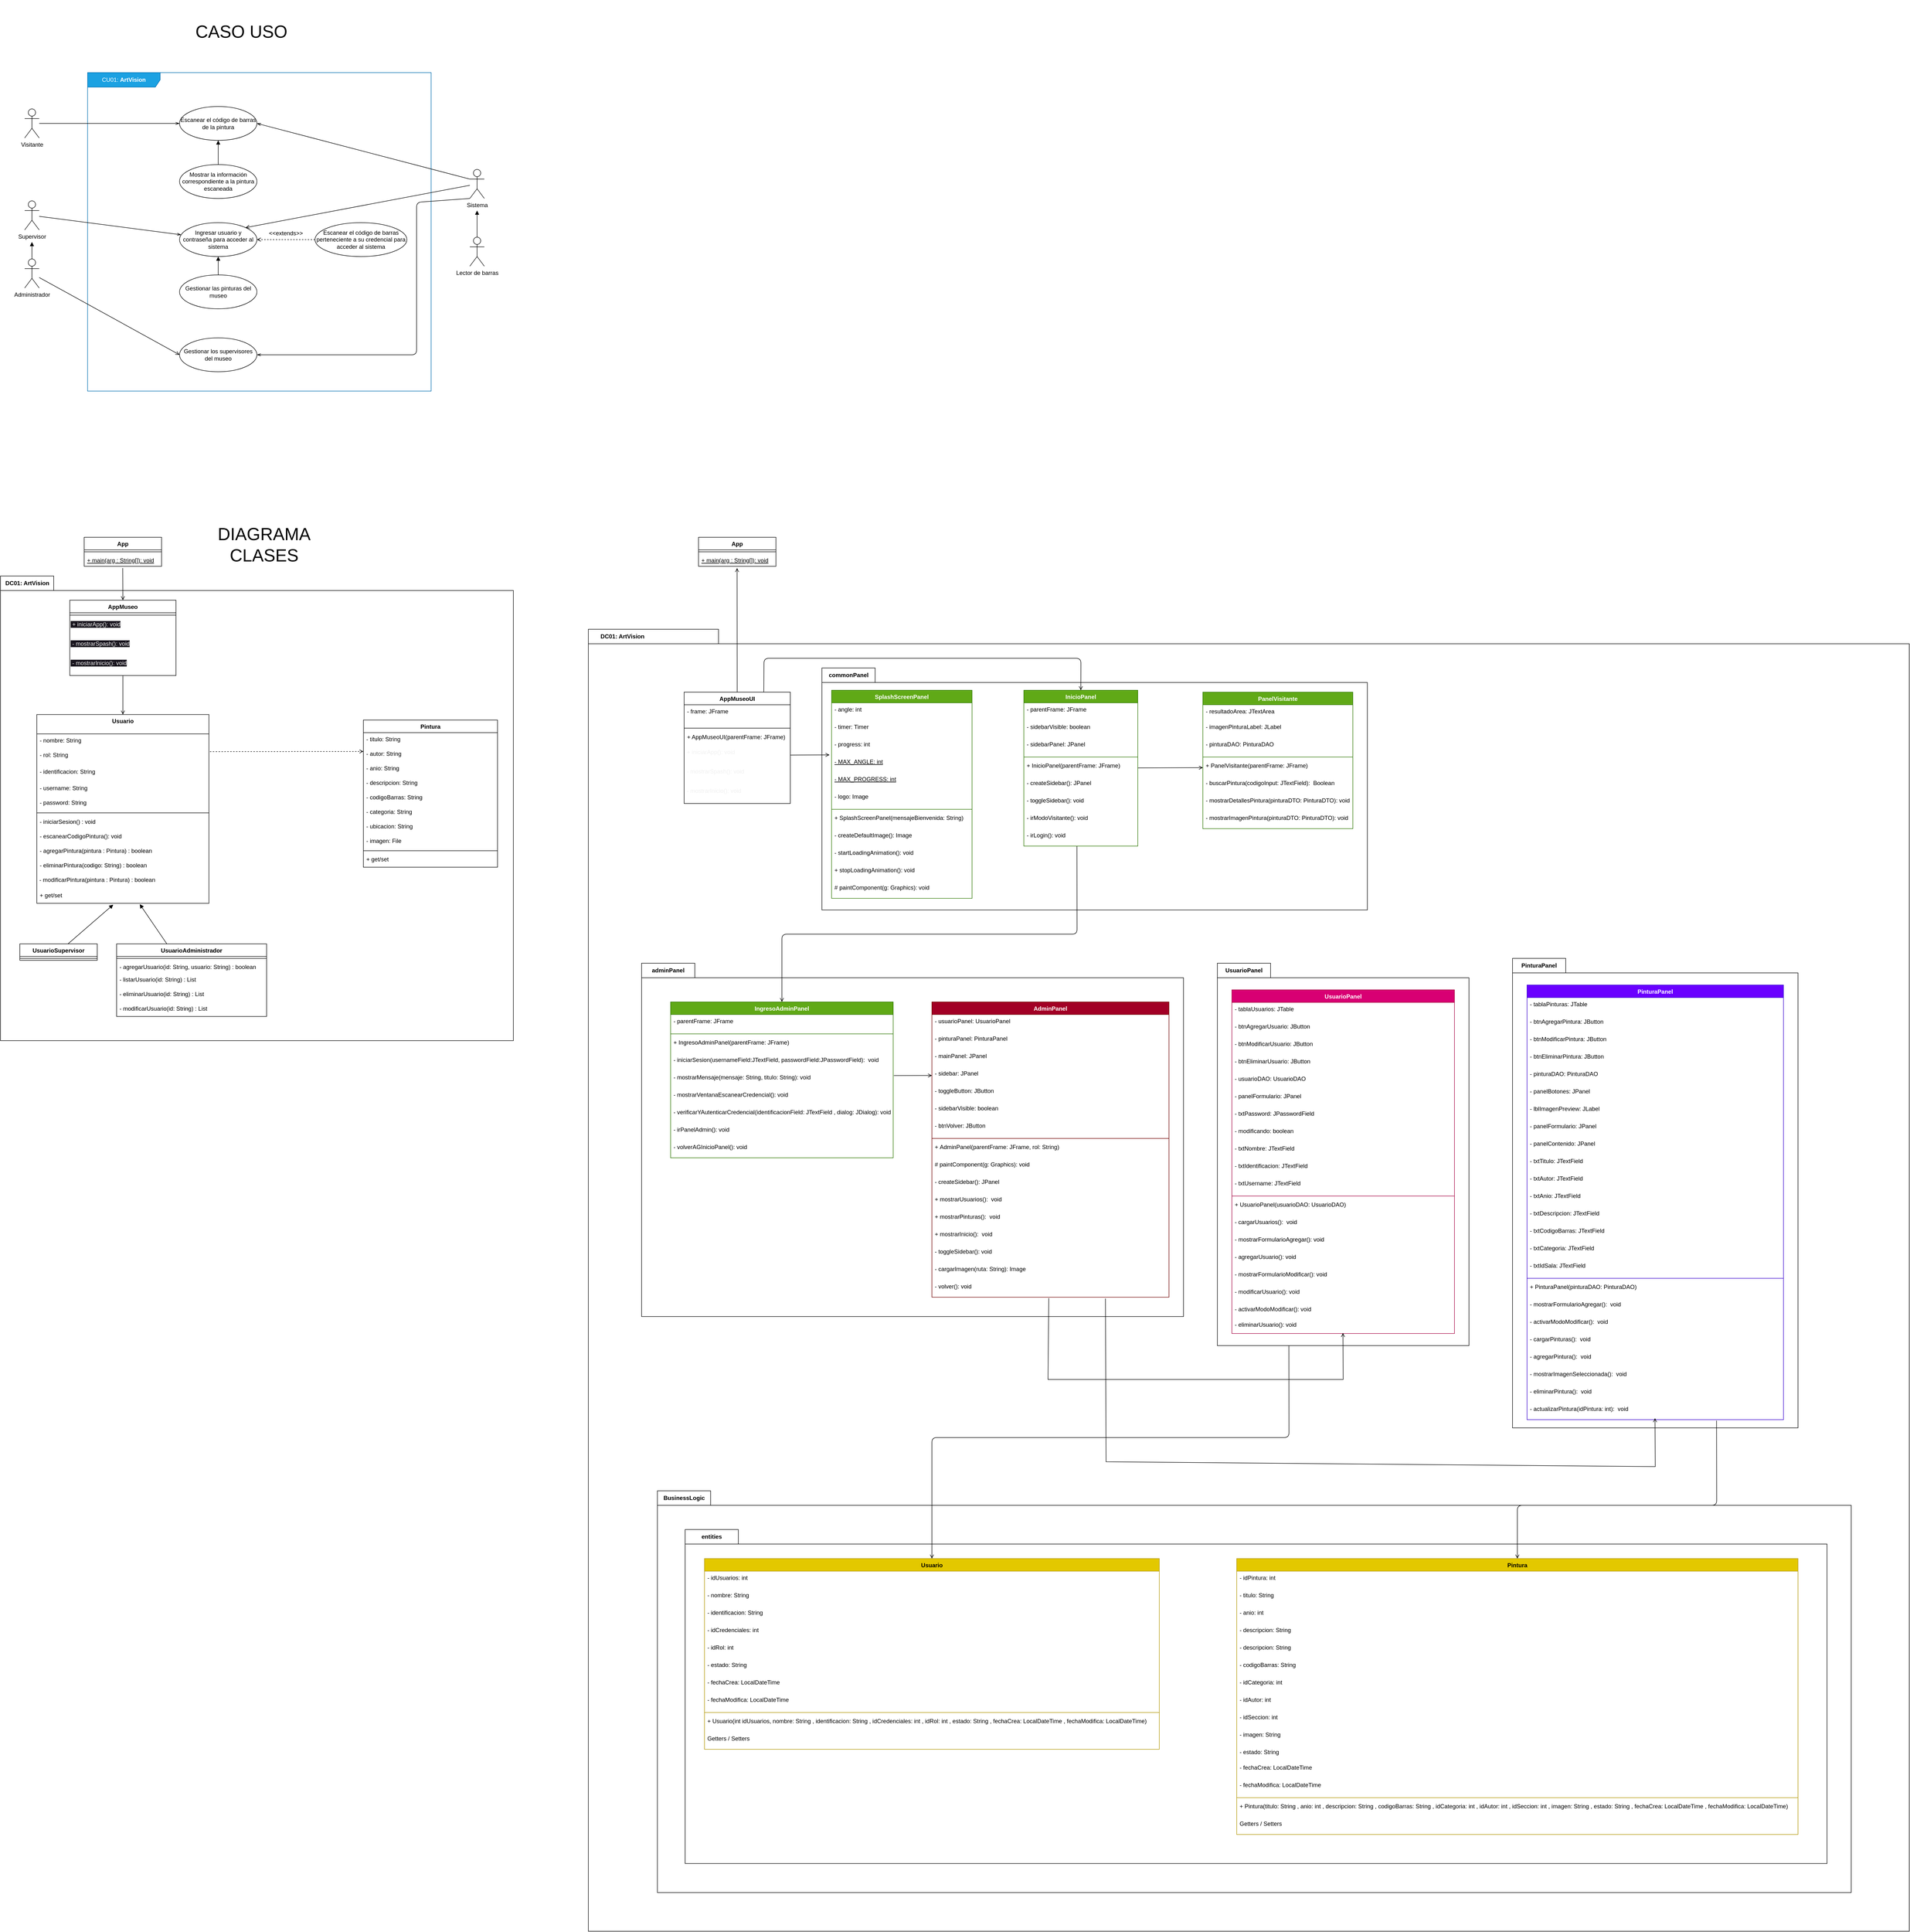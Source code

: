 <mxfile>
    <diagram id="gi0-rPl1ktNSRZwl2lJJ" name="Page-1">
        <mxGraphModel dx="124" dy="3472" grid="1" gridSize="10" guides="1" tooltips="1" connect="1" arrows="1" fold="1" page="1" pageScale="1" pageWidth="850" pageHeight="1100" math="0" shadow="0">
            <root>
                <mxCell id="0"/>
                <mxCell id="1" parent="0"/>
                <mxCell id="2" value="&lt;span style=&quot;font-size: 36px;&quot;&gt;CASO USO&lt;/span&gt;" style="text;html=1;strokeColor=none;fillColor=none;align=center;verticalAlign=middle;whiteSpace=wrap;rounded=0;" parent="1" vertex="1">
                    <mxGeometry x="3977.68" y="-2040" width="270" height="130" as="geometry"/>
                </mxCell>
                <mxCell id="3" value="CU01:&amp;nbsp;&lt;span style=&quot;font-weight: 700;&quot;&gt;ArtVision&lt;/span&gt;" style="shape=umlFrame;whiteSpace=wrap;html=1;width=150;height=30;fillColor=#1ba1e2;fontColor=#ffffff;strokeColor=#006EAF;" parent="1" vertex="1">
                    <mxGeometry x="3795" y="-1890" width="710" height="658" as="geometry"/>
                </mxCell>
                <mxCell id="4" style="edgeStyle=none;html=1;entryX=0;entryY=0.5;entryDx=0;entryDy=0;endArrow=openThin;endFill=0;" parent="1" source="5" target="11" edge="1">
                    <mxGeometry relative="1" as="geometry">
                        <mxPoint x="3780" y="-1760" as="targetPoint"/>
                    </mxGeometry>
                </mxCell>
                <mxCell id="5" value="Visitante" style="shape=umlActor;verticalLabelPosition=bottom;verticalAlign=top;html=1;" parent="1" vertex="1">
                    <mxGeometry x="3665" y="-1815" width="30" height="60" as="geometry"/>
                </mxCell>
                <mxCell id="6" style="edgeStyle=none;html=1;exitX=0.5;exitY=0.5;exitDx=0;exitDy=0;exitPerimeter=0;endArrow=block;endFill=1;" parent="1" source="8" edge="1">
                    <mxGeometry relative="1" as="geometry">
                        <mxPoint x="3680" y="-1540" as="targetPoint"/>
                    </mxGeometry>
                </mxCell>
                <mxCell id="7" style="edgeStyle=none;html=1;entryX=0;entryY=0.5;entryDx=0;entryDy=0;endArrow=open;endFill=0;" parent="1" source="8" target="15" edge="1">
                    <mxGeometry relative="1" as="geometry"/>
                </mxCell>
                <mxCell id="8" value="Administrador" style="shape=umlActor;verticalLabelPosition=bottom;verticalAlign=top;html=1;" parent="1" vertex="1">
                    <mxGeometry x="3665" y="-1505" width="30" height="60" as="geometry"/>
                </mxCell>
                <mxCell id="9" style="edgeStyle=none;html=1;endArrow=openThin;endFill=0;" parent="1" source="10" target="12" edge="1">
                    <mxGeometry relative="1" as="geometry"/>
                </mxCell>
                <mxCell id="10" value="Supervisor" style="shape=umlActor;verticalLabelPosition=bottom;verticalAlign=top;html=1;" parent="1" vertex="1">
                    <mxGeometry x="3665" y="-1625" width="30" height="60" as="geometry"/>
                </mxCell>
                <mxCell id="11" value="Escanear el código de barras de la pintura" style="ellipse;whiteSpace=wrap;html=1;" parent="1" vertex="1">
                    <mxGeometry x="3985" y="-1820" width="160" height="70" as="geometry"/>
                </mxCell>
                <mxCell id="12" value="Ingresar usuario y contraseña para acceder al sistema" style="ellipse;whiteSpace=wrap;html=1;" parent="1" vertex="1">
                    <mxGeometry x="3985" y="-1580" width="160" height="70" as="geometry"/>
                </mxCell>
                <mxCell id="13" style="edgeStyle=none;html=1;endArrow=block;endFill=1;" parent="1" source="14" target="12" edge="1">
                    <mxGeometry relative="1" as="geometry"/>
                </mxCell>
                <mxCell id="14" value="Gestionar las pinturas del museo" style="ellipse;whiteSpace=wrap;html=1;" parent="1" vertex="1">
                    <mxGeometry x="3985" y="-1472" width="160" height="70" as="geometry"/>
                </mxCell>
                <mxCell id="15" value="Gestionar los supervisores del museo" style="ellipse;whiteSpace=wrap;html=1;" parent="1" vertex="1">
                    <mxGeometry x="3985" y="-1342" width="160" height="70" as="geometry"/>
                </mxCell>
                <mxCell id="16" style="edgeStyle=none;html=1;exitX=0;exitY=0.333;exitDx=0;exitDy=0;exitPerimeter=0;entryX=1;entryY=0.5;entryDx=0;entryDy=0;endArrow=openThin;endFill=0;" parent="1" source="19" target="11" edge="1">
                    <mxGeometry relative="1" as="geometry">
                        <mxPoint x="4485" y="-1655" as="targetPoint"/>
                    </mxGeometry>
                </mxCell>
                <mxCell id="17" style="edgeStyle=none;html=1;entryX=1;entryY=0.5;entryDx=0;entryDy=0;endArrow=openThin;endFill=0;exitX=0;exitY=1;exitDx=0;exitDy=0;exitPerimeter=0;" parent="1" source="19" target="15" edge="1">
                    <mxGeometry relative="1" as="geometry">
                        <Array as="points">
                            <mxPoint x="4475" y="-1622"/>
                            <mxPoint x="4475" y="-1307"/>
                        </Array>
                    </mxGeometry>
                </mxCell>
                <mxCell id="18" style="edgeStyle=none;html=1;entryX=1;entryY=0;entryDx=0;entryDy=0;endArrow=open;endFill=0;" parent="1" source="19" target="12" edge="1">
                    <mxGeometry relative="1" as="geometry"/>
                </mxCell>
                <mxCell id="19" value="Sistema" style="shape=umlActor;verticalLabelPosition=bottom;verticalAlign=top;html=1;" parent="1" vertex="1">
                    <mxGeometry x="4585" y="-1690" width="30" height="60" as="geometry"/>
                </mxCell>
                <mxCell id="20" style="edgeStyle=none;html=1;endArrow=block;endFill=1;" parent="1" source="21" edge="1">
                    <mxGeometry relative="1" as="geometry">
                        <mxPoint x="4600" y="-1605" as="targetPoint"/>
                    </mxGeometry>
                </mxCell>
                <mxCell id="21" value="Lector de barras" style="shape=umlActor;verticalLabelPosition=bottom;verticalAlign=top;html=1;" parent="1" vertex="1">
                    <mxGeometry x="4585" y="-1550" width="30" height="60" as="geometry"/>
                </mxCell>
                <mxCell id="22" style="edgeStyle=none;html=1;entryX=0.5;entryY=1;entryDx=0;entryDy=0;endArrow=block;endFill=1;" parent="1" source="23" target="11" edge="1">
                    <mxGeometry relative="1" as="geometry"/>
                </mxCell>
                <mxCell id="23" value="Mostrar la información correspondiente a la pintura escaneada" style="ellipse;whiteSpace=wrap;html=1;" parent="1" vertex="1">
                    <mxGeometry x="3985" y="-1700" width="160" height="70" as="geometry"/>
                </mxCell>
                <mxCell id="24" style="edgeStyle=none;html=1;entryX=1;entryY=0.5;entryDx=0;entryDy=0;endArrow=open;endFill=0;dashed=1;" parent="1" source="25" target="12" edge="1">
                    <mxGeometry relative="1" as="geometry"/>
                </mxCell>
                <mxCell id="25" value="Escanear el código de barras perteneciente a su credencial para acceder al sistema" style="ellipse;whiteSpace=wrap;html=1;" parent="1" vertex="1">
                    <mxGeometry x="4265" y="-1580" width="190" height="70" as="geometry"/>
                </mxCell>
                <mxCell id="26" value="&amp;lt;&amp;lt;extends&amp;gt;&amp;gt;" style="text;html=1;strokeColor=none;fillColor=none;align=center;verticalAlign=middle;whiteSpace=wrap;rounded=0;" parent="1" vertex="1">
                    <mxGeometry x="4175" y="-1573" width="60" height="30" as="geometry"/>
                </mxCell>
                <mxCell id="27" value="DC01: ArtVision" style="shape=folder;fontStyle=1;tabWidth=110;tabHeight=30;tabPosition=left;html=1;boundedLbl=1;labelInHeader=1;container=1;collapsible=0;" parent="1" vertex="1">
                    <mxGeometry x="3615" y="-850" width="1060" height="960" as="geometry"/>
                </mxCell>
                <mxCell id="28" value="" style="html=1;strokeColor=none;resizeWidth=1;resizeHeight=1;fillColor=none;part=1;connectable=0;allowArrows=0;deletable=0;" parent="27" vertex="1">
                    <mxGeometry width="1060" height="672.0" relative="1" as="geometry">
                        <mxPoint y="30" as="offset"/>
                    </mxGeometry>
                </mxCell>
                <mxCell id="29" style="edgeStyle=none;rounded=0;html=1;entryX=0.498;entryY=1.141;entryDx=0;entryDy=0;entryPerimeter=0;endArrow=none;endFill=0;exitX=0.5;exitY=0;exitDx=0;exitDy=0;startArrow=open;startFill=0;" parent="1" source="69" target="68" edge="1">
                    <mxGeometry relative="1" as="geometry">
                        <mxPoint x="3868" y="-740" as="sourcePoint"/>
                    </mxGeometry>
                </mxCell>
                <mxCell id="30" style="edgeStyle=none;html=1;entryX=0.5;entryY=1;entryDx=0;entryDy=0;endArrow=none;endFill=0;startArrow=open;startFill=0;" parent="1" source="31" target="73" edge="1">
                    <mxGeometry relative="1" as="geometry"/>
                </mxCell>
                <mxCell id="31" value="Usuario" style="swimlane;fontStyle=1;align=center;verticalAlign=top;childLayout=stackLayout;horizontal=1;startSize=40;horizontalStack=0;resizeParent=1;resizeParentMax=0;resizeLast=0;collapsible=1;marginBottom=0;" parent="1" vertex="1">
                    <mxGeometry x="3690.08" y="-563.784" width="355.76" height="390.0" as="geometry"/>
                </mxCell>
                <mxCell id="32" value="- nombre: String" style="text;strokeColor=none;fillColor=none;align=left;verticalAlign=top;spacingLeft=4;spacingRight=4;overflow=hidden;rotatable=0;points=[[0,0.5],[1,0.5]];portConstraint=eastwest;" parent="31" vertex="1">
                    <mxGeometry y="40" width="355.76" height="30" as="geometry"/>
                </mxCell>
                <mxCell id="33" value="- rol: String" style="text;strokeColor=none;fillColor=none;align=left;verticalAlign=top;spacingLeft=4;spacingRight=4;overflow=hidden;rotatable=0;points=[[0,0.5],[1,0.5]];portConstraint=eastwest;" parent="31" vertex="1">
                    <mxGeometry y="70" width="355.76" height="34.17" as="geometry"/>
                </mxCell>
                <mxCell id="34" value="- identificacion: String" style="text;strokeColor=none;fillColor=none;align=left;verticalAlign=top;spacingLeft=4;spacingRight=4;overflow=hidden;rotatable=0;points=[[0,0.5],[1,0.5]];portConstraint=eastwest;" parent="31" vertex="1">
                    <mxGeometry y="104.17" width="355.76" height="34.17" as="geometry"/>
                </mxCell>
                <mxCell id="35" value="- username: String" style="text;strokeColor=none;fillColor=none;align=left;verticalAlign=top;spacingLeft=4;spacingRight=4;overflow=hidden;rotatable=0;points=[[0,0.5],[1,0.5]];portConstraint=eastwest;" parent="31" vertex="1">
                    <mxGeometry y="138.34" width="355.76" height="30" as="geometry"/>
                </mxCell>
                <mxCell id="36" value="- password: String" style="text;strokeColor=none;fillColor=none;align=left;verticalAlign=top;spacingLeft=4;spacingRight=4;overflow=hidden;rotatable=0;points=[[0,0.5],[1,0.5]];portConstraint=eastwest;" parent="31" vertex="1">
                    <mxGeometry y="168.34" width="355.76" height="30" as="geometry"/>
                </mxCell>
                <mxCell id="37" value="" style="line;strokeWidth=1;fillColor=none;align=left;verticalAlign=middle;spacingTop=-1;spacingLeft=3;spacingRight=3;rotatable=0;labelPosition=right;points=[];portConstraint=eastwest;strokeColor=inherit;" parent="31" vertex="1">
                    <mxGeometry y="198.34" width="355.76" height="9.67" as="geometry"/>
                </mxCell>
                <mxCell id="38" value="- iniciarSesion() : void" style="text;strokeColor=none;fillColor=none;align=left;verticalAlign=top;spacingLeft=4;spacingRight=4;overflow=hidden;rotatable=0;points=[[0,0.5],[1,0.5]];portConstraint=eastwest;" parent="31" vertex="1">
                    <mxGeometry y="208.01" width="355.76" height="30" as="geometry"/>
                </mxCell>
                <mxCell id="39" value="- escanearCodigoPintura(): void" style="text;strokeColor=none;fillColor=none;align=left;verticalAlign=top;spacingLeft=4;spacingRight=4;overflow=hidden;rotatable=0;points=[[0,0.5],[1,0.5]];portConstraint=eastwest;" parent="31" vertex="1">
                    <mxGeometry y="238.01" width="355.76" height="30" as="geometry"/>
                </mxCell>
                <mxCell id="40" value="- agregarPintura(pintura : Pintura) : boolean" style="text;strokeColor=none;fillColor=none;align=left;verticalAlign=top;spacingLeft=4;spacingRight=4;overflow=hidden;rotatable=0;points=[[0,0.5],[1,0.5]];portConstraint=eastwest;" parent="31" vertex="1">
                    <mxGeometry y="268.01" width="355.76" height="30" as="geometry"/>
                </mxCell>
                <mxCell id="41" value="- eliminarPintura(codigo: String) : boolean" style="text;strokeColor=none;fillColor=none;align=left;verticalAlign=top;spacingLeft=4;spacingRight=4;overflow=hidden;rotatable=0;points=[[0,0.5],[1,0.5]];portConstraint=eastwest;" parent="31" vertex="1">
                    <mxGeometry y="298.01" width="355.76" height="30" as="geometry"/>
                </mxCell>
                <mxCell id="42" value="&lt;span style=&quot;&quot;&gt;&amp;nbsp;- modificarPintura(pintura : Pintura) : boolean&lt;/span&gt;" style="text;whiteSpace=wrap;html=1;" parent="31" vertex="1">
                    <mxGeometry y="328.01" width="355.76" height="31.99" as="geometry"/>
                </mxCell>
                <mxCell id="43" value="+ get/set" style="text;strokeColor=none;fillColor=none;align=left;verticalAlign=top;spacingLeft=4;spacingRight=4;overflow=hidden;rotatable=0;points=[[0,0.5],[1,0.5]];portConstraint=eastwest;" parent="31" vertex="1">
                    <mxGeometry y="360.0" width="355.76" height="30" as="geometry"/>
                </mxCell>
                <mxCell id="44" style="edgeStyle=none;html=1;entryX=0.444;entryY=1.093;entryDx=0;entryDy=0;entryPerimeter=0;endArrow=block;endFill=1;" parent="1" source="45" target="43" edge="1">
                    <mxGeometry relative="1" as="geometry"/>
                </mxCell>
                <mxCell id="45" value="UsuarioSupervisor" style="swimlane;fontStyle=1;align=center;verticalAlign=top;childLayout=stackLayout;horizontal=1;startSize=26;horizontalStack=0;resizeParent=1;resizeParentMax=0;resizeLast=0;collapsible=1;marginBottom=0;" parent="1" vertex="1">
                    <mxGeometry x="3655" y="-90.0" width="160" height="34" as="geometry"/>
                </mxCell>
                <mxCell id="46" value="" style="line;strokeWidth=1;fillColor=none;align=left;verticalAlign=middle;spacingTop=-1;spacingLeft=3;spacingRight=3;rotatable=0;labelPosition=right;points=[];portConstraint=eastwest;strokeColor=inherit;" parent="45" vertex="1">
                    <mxGeometry y="26" width="160" height="8" as="geometry"/>
                </mxCell>
                <mxCell id="47" style="edgeStyle=none;html=1;entryX=0.598;entryY=1.059;entryDx=0;entryDy=0;entryPerimeter=0;endArrow=block;endFill=1;" parent="1" source="48" target="43" edge="1">
                    <mxGeometry relative="1" as="geometry"/>
                </mxCell>
                <mxCell id="48" value="UsuarioAdministrador" style="swimlane;fontStyle=1;align=center;verticalAlign=top;childLayout=stackLayout;horizontal=1;startSize=26;horizontalStack=0;resizeParent=1;resizeParentMax=0;resizeLast=0;collapsible=1;marginBottom=0;" parent="1" vertex="1">
                    <mxGeometry x="3855" y="-90.0" width="310" height="150" as="geometry"/>
                </mxCell>
                <mxCell id="49" value="" style="line;strokeWidth=1;fillColor=none;align=left;verticalAlign=middle;spacingTop=-1;spacingLeft=3;spacingRight=3;rotatable=0;labelPosition=right;points=[];portConstraint=eastwest;strokeColor=inherit;" parent="48" vertex="1">
                    <mxGeometry y="26" width="310" height="8" as="geometry"/>
                </mxCell>
                <mxCell id="50" value="- agregarUsuario(id: String, usuario: String) : boolean " style="text;strokeColor=none;fillColor=none;align=left;verticalAlign=top;spacingLeft=4;spacingRight=4;overflow=hidden;rotatable=0;points=[[0,0.5],[1,0.5]];portConstraint=eastwest;" parent="48" vertex="1">
                    <mxGeometry y="34" width="310" height="26" as="geometry"/>
                </mxCell>
                <mxCell id="51" value="- listarUsuario(id: String) : List" style="text;strokeColor=none;fillColor=none;align=left;verticalAlign=top;spacingLeft=4;spacingRight=4;overflow=hidden;rotatable=0;points=[[0,0.5],[1,0.5]];portConstraint=eastwest;" parent="48" vertex="1">
                    <mxGeometry y="60" width="310" height="30" as="geometry"/>
                </mxCell>
                <mxCell id="52" value="- eliminarUsuario(id: String) : List" style="text;strokeColor=none;fillColor=none;align=left;verticalAlign=top;spacingLeft=4;spacingRight=4;overflow=hidden;rotatable=0;points=[[0,0.5],[1,0.5]];portConstraint=eastwest;" parent="48" vertex="1">
                    <mxGeometry y="90" width="310" height="30" as="geometry"/>
                </mxCell>
                <mxCell id="53" value="- modificarUsuario(id: String) : List" style="text;strokeColor=none;fillColor=none;align=left;verticalAlign=top;spacingLeft=4;spacingRight=4;overflow=hidden;rotatable=0;points=[[0,0.5],[1,0.5]];portConstraint=eastwest;" parent="48" vertex="1">
                    <mxGeometry y="120" width="310" height="30" as="geometry"/>
                </mxCell>
                <mxCell id="54" style="edgeStyle=none;html=1;startArrow=open;startFill=0;endArrow=none;endFill=0;exitX=0;exitY=0.487;exitDx=0;exitDy=0;exitPerimeter=0;entryX=0.998;entryY=0.194;entryDx=0;entryDy=0;entryPerimeter=0;dashed=1;" parent="1" target="33" edge="1">
                    <mxGeometry relative="1" as="geometry">
                        <mxPoint x="4364.999" y="-487.45" as="sourcePoint"/>
                        <mxPoint x="4055" y="-480" as="targetPoint"/>
                    </mxGeometry>
                </mxCell>
                <mxCell id="55" value="Pintura" style="swimlane;fontStyle=1;align=center;verticalAlign=top;childLayout=stackLayout;horizontal=1;startSize=26;horizontalStack=0;resizeParent=1;resizeParentMax=0;resizeLast=0;collapsible=1;marginBottom=0;" parent="1" vertex="1">
                    <mxGeometry x="4364.999" y="-552.41" width="277.232" height="304" as="geometry"/>
                </mxCell>
                <mxCell id="56" value="- titulo: String" style="text;strokeColor=none;fillColor=none;align=left;verticalAlign=top;spacingLeft=4;spacingRight=4;overflow=hidden;rotatable=0;points=[[0,0.5],[1,0.5]];portConstraint=eastwest;" parent="55" vertex="1">
                    <mxGeometry y="26" width="277.232" height="30" as="geometry"/>
                </mxCell>
                <mxCell id="57" value="- autor: String" style="text;strokeColor=none;fillColor=none;align=left;verticalAlign=top;spacingLeft=4;spacingRight=4;overflow=hidden;rotatable=0;points=[[0,0.5],[1,0.5]];portConstraint=eastwest;" parent="55" vertex="1">
                    <mxGeometry y="56" width="277.232" height="30" as="geometry"/>
                </mxCell>
                <mxCell id="58" value="- anio: String" style="text;strokeColor=none;fillColor=none;align=left;verticalAlign=top;spacingLeft=4;spacingRight=4;overflow=hidden;rotatable=0;points=[[0,0.5],[1,0.5]];portConstraint=eastwest;" parent="55" vertex="1">
                    <mxGeometry y="86" width="277.232" height="30" as="geometry"/>
                </mxCell>
                <mxCell id="59" value="- descripcion: String" style="text;strokeColor=none;fillColor=none;align=left;verticalAlign=top;spacingLeft=4;spacingRight=4;overflow=hidden;rotatable=0;points=[[0,0.5],[1,0.5]];portConstraint=eastwest;" parent="55" vertex="1">
                    <mxGeometry y="116" width="277.232" height="30" as="geometry"/>
                </mxCell>
                <mxCell id="60" value="- codigoBarras: String" style="text;strokeColor=none;fillColor=none;align=left;verticalAlign=top;spacingLeft=4;spacingRight=4;overflow=hidden;rotatable=0;points=[[0,0.5],[1,0.5]];portConstraint=eastwest;" parent="55" vertex="1">
                    <mxGeometry y="146" width="277.232" height="30" as="geometry"/>
                </mxCell>
                <mxCell id="61" value="- categoria: String" style="text;strokeColor=none;fillColor=none;align=left;verticalAlign=top;spacingLeft=4;spacingRight=4;overflow=hidden;rotatable=0;points=[[0,0.5],[1,0.5]];portConstraint=eastwest;" parent="55" vertex="1">
                    <mxGeometry y="176" width="277.232" height="30" as="geometry"/>
                </mxCell>
                <mxCell id="62" value="- ubicacion: String" style="text;strokeColor=none;fillColor=none;align=left;verticalAlign=top;spacingLeft=4;spacingRight=4;overflow=hidden;rotatable=0;points=[[0,0.5],[1,0.5]];portConstraint=eastwest;" parent="55" vertex="1">
                    <mxGeometry y="206" width="277.232" height="30" as="geometry"/>
                </mxCell>
                <mxCell id="63" value="- imagen: File" style="text;strokeColor=none;fillColor=none;align=left;verticalAlign=top;spacingLeft=4;spacingRight=4;overflow=hidden;rotatable=0;points=[[0,0.5],[1,0.5]];portConstraint=eastwest;" parent="55" vertex="1">
                    <mxGeometry y="236" width="277.232" height="30" as="geometry"/>
                </mxCell>
                <mxCell id="64" value="" style="line;strokeWidth=1;fillColor=none;align=left;verticalAlign=middle;spacingTop=-1;spacingLeft=3;spacingRight=3;rotatable=0;labelPosition=right;points=[];portConstraint=eastwest;strokeColor=inherit;" parent="55" vertex="1">
                    <mxGeometry y="266" width="277.232" height="8" as="geometry"/>
                </mxCell>
                <mxCell id="65" value="+ get/set" style="text;strokeColor=none;fillColor=none;align=left;verticalAlign=top;spacingLeft=4;spacingRight=4;overflow=hidden;rotatable=0;points=[[0,0.5],[1,0.5]];portConstraint=eastwest;" parent="55" vertex="1">
                    <mxGeometry y="274" width="277.232" height="30" as="geometry"/>
                </mxCell>
                <mxCell id="66" value="App" style="swimlane;fontStyle=1;align=center;verticalAlign=top;childLayout=stackLayout;horizontal=1;startSize=26;horizontalStack=0;resizeParent=1;resizeParentMax=0;resizeLast=0;collapsible=1;marginBottom=0;" parent="1" vertex="1">
                    <mxGeometry x="3787.96" y="-930.0" width="160" height="60" as="geometry"/>
                </mxCell>
                <mxCell id="67" value="" style="line;strokeWidth=1;fillColor=none;align=left;verticalAlign=middle;spacingTop=-1;spacingLeft=3;spacingRight=3;rotatable=0;labelPosition=right;points=[];portConstraint=eastwest;strokeColor=inherit;" parent="66" vertex="1">
                    <mxGeometry y="26" width="160" height="8" as="geometry"/>
                </mxCell>
                <mxCell id="68" value="+ main(arg : String[]): void" style="text;strokeColor=none;fillColor=none;align=left;verticalAlign=top;spacingLeft=4;spacingRight=4;overflow=hidden;rotatable=0;points=[[0,0.5],[1,0.5]];portConstraint=eastwest;fontStyle=4" parent="66" vertex="1">
                    <mxGeometry y="34" width="160" height="26" as="geometry"/>
                </mxCell>
                <mxCell id="69" value="AppMuseo" style="swimlane;fontStyle=1;align=center;verticalAlign=top;childLayout=stackLayout;horizontal=1;startSize=26;horizontalStack=0;resizeParent=1;resizeParentMax=0;resizeLast=0;collapsible=1;marginBottom=0;" parent="1" vertex="1">
                    <mxGeometry x="3758.239" y="-800.001" width="219.44" height="155.67" as="geometry"/>
                </mxCell>
                <mxCell id="70" value="" style="line;strokeWidth=1;fillColor=none;align=left;verticalAlign=middle;spacingTop=-1;spacingLeft=3;spacingRight=3;rotatable=0;labelPosition=right;points=[];portConstraint=eastwest;strokeColor=inherit;" parent="69" vertex="1">
                    <mxGeometry y="26" width="219.44" height="9.67" as="geometry"/>
                </mxCell>
                <mxCell id="71" value="&lt;span style=&quot;color: rgb(240, 240, 240); font-family: Helvetica; font-size: 12px; font-style: normal; font-variant-ligatures: normal; font-variant-caps: normal; font-weight: 400; letter-spacing: normal; orphans: 2; text-align: left; text-indent: 0px; text-transform: none; widows: 2; word-spacing: 0px; -webkit-text-stroke-width: 0px; background-color: rgb(24, 20, 29); text-decoration-thickness: initial; text-decoration-style: initial; text-decoration-color: initial; float: none; display: inline !important;&quot;&gt;&amp;nbsp;+ iniciarApp(): void&lt;/span&gt;" style="text;whiteSpace=wrap;html=1;" parent="69" vertex="1">
                    <mxGeometry y="35.67" width="219.44" height="40" as="geometry"/>
                </mxCell>
                <mxCell id="72" value="&lt;span style=&quot;color: rgb(240, 240, 240); font-family: Helvetica; font-size: 12px; font-style: normal; font-variant-ligatures: normal; font-variant-caps: normal; font-weight: 400; letter-spacing: normal; orphans: 2; text-align: left; text-indent: 0px; text-transform: none; widows: 2; word-spacing: 0px; -webkit-text-stroke-width: 0px; background-color: rgb(24, 20, 29); text-decoration-thickness: initial; text-decoration-style: initial; text-decoration-color: initial; float: none; display: inline !important;&quot;&gt;&amp;nbsp;- mostrarSpash(): void&lt;/span&gt;" style="text;whiteSpace=wrap;html=1;" parent="69" vertex="1">
                    <mxGeometry y="75.67" width="219.44" height="40" as="geometry"/>
                </mxCell>
                <mxCell id="73" value="&lt;span style=&quot;color: rgb(240, 240, 240); font-family: Helvetica; font-size: 12px; font-style: normal; font-variant-ligatures: normal; font-variant-caps: normal; font-weight: 400; letter-spacing: normal; orphans: 2; text-align: left; text-indent: 0px; text-transform: none; widows: 2; word-spacing: 0px; -webkit-text-stroke-width: 0px; background-color: rgb(24, 20, 29); text-decoration-thickness: initial; text-decoration-style: initial; text-decoration-color: initial; float: none; display: inline !important;&quot;&gt;&amp;nbsp;- mostrarInicio(): void&lt;/span&gt;" style="text;whiteSpace=wrap;html=1;" parent="69" vertex="1">
                    <mxGeometry y="115.67" width="219.44" height="40" as="geometry"/>
                </mxCell>
                <mxCell id="74" value="&lt;span style=&quot;font-size: 36px;&quot;&gt;DIAGRAMA CLASES&lt;/span&gt;" style="text;html=1;strokeColor=none;fillColor=none;align=center;verticalAlign=middle;whiteSpace=wrap;rounded=0;" parent="1" vertex="1">
                    <mxGeometry x="4025" y="-980" width="270" height="130" as="geometry"/>
                </mxCell>
                <mxCell id="274" value="DC01: ArtVision" style="shape=folder;fontStyle=1;tabWidth=140;tabHeight=30;tabPosition=left;html=1;boundedLbl=1;labelInHeader=1;container=1;collapsible=0;" vertex="1" parent="1">
                    <mxGeometry x="4830" y="-740" width="2730" height="2690" as="geometry"/>
                </mxCell>
                <mxCell id="275" value="" style="html=1;strokeColor=none;resizeWidth=1;resizeHeight=1;fillColor=none;part=1;connectable=0;allowArrows=0;deletable=0;" vertex="1" parent="274">
                    <mxGeometry width="2730" height="1913.338" relative="1" as="geometry">
                        <mxPoint as="offset"/>
                    </mxGeometry>
                </mxCell>
                <mxCell id="276" value="BusinessLogic" style="shape=folder;fontStyle=1;tabWidth=110;tabHeight=30;tabPosition=left;html=1;boundedLbl=1;labelInHeader=1;container=1;collapsible=0;whiteSpace=wrap;" vertex="1" parent="1">
                    <mxGeometry x="4972.68" y="1040" width="2467.32" height="830" as="geometry"/>
                </mxCell>
                <mxCell id="277" value="" style="html=1;strokeColor=none;resizeWidth=1;resizeHeight=1;fillColor=none;part=1;connectable=0;allowArrows=0;deletable=0;whiteSpace=wrap;" vertex="1" parent="276">
                    <mxGeometry width="2467.32" height="581.0" relative="1" as="geometry">
                        <mxPoint y="30" as="offset"/>
                    </mxGeometry>
                </mxCell>
                <mxCell id="278" value="entities" style="shape=folder;fontStyle=1;tabWidth=110;tabHeight=30;tabPosition=left;html=1;boundedLbl=1;labelInHeader=1;container=1;collapsible=0;whiteSpace=wrap;" vertex="1" parent="1">
                    <mxGeometry x="5030" y="1120" width="2360" height="690" as="geometry"/>
                </mxCell>
                <mxCell id="279" value="" style="html=1;strokeColor=none;resizeWidth=1;resizeHeight=1;fillColor=none;part=1;connectable=0;allowArrows=0;deletable=0;whiteSpace=wrap;" vertex="1" parent="278">
                    <mxGeometry width="2360" height="483.0" relative="1" as="geometry">
                        <mxPoint y="30" as="offset"/>
                    </mxGeometry>
                </mxCell>
                <mxCell id="280" value="commonPanel" style="shape=folder;fontStyle=1;tabWidth=110;tabHeight=30;tabPosition=left;html=1;boundedLbl=1;labelInHeader=1;container=1;collapsible=0;whiteSpace=wrap;" vertex="1" parent="1">
                    <mxGeometry x="5312.68" y="-660" width="1127.32" height="500" as="geometry"/>
                </mxCell>
                <mxCell id="281" value="adminPanel" style="shape=folder;fontStyle=1;tabWidth=110;tabHeight=30;tabPosition=left;html=1;boundedLbl=1;labelInHeader=1;container=1;collapsible=0;whiteSpace=wrap;" vertex="1" parent="1">
                    <mxGeometry x="4940" y="-50" width="1120" height="730" as="geometry"/>
                </mxCell>
                <mxCell id="282" value="" style="html=1;strokeColor=none;resizeWidth=1;resizeHeight=1;fillColor=none;part=1;connectable=0;allowArrows=0;deletable=0;whiteSpace=wrap;" vertex="1" parent="281">
                    <mxGeometry width="1120" height="511" relative="1" as="geometry">
                        <mxPoint y="30" as="offset"/>
                    </mxGeometry>
                </mxCell>
                <mxCell id="283" value="AdminPanel" style="swimlane;fontStyle=1;align=center;verticalAlign=top;childLayout=stackLayout;horizontal=1;startSize=26;horizontalStack=0;resizeParent=1;resizeParentMax=0;resizeLast=0;collapsible=1;marginBottom=0;fillColor=#a20025;fontColor=#ffffff;strokeColor=#6F0000;" vertex="1" parent="281">
                    <mxGeometry x="600" y="80" width="490" height="610" as="geometry"/>
                </mxCell>
                <mxCell id="284" value="- usuarioPanel: UsuarioPanel" style="text;strokeColor=none;fillColor=none;align=left;verticalAlign=top;spacingLeft=4;spacingRight=4;overflow=hidden;rotatable=0;points=[[0,0.5],[1,0.5]];portConstraint=eastwest;" vertex="1" parent="283">
                    <mxGeometry y="26" width="490" height="36" as="geometry"/>
                </mxCell>
                <mxCell id="285" value="- pinturaPanel: PinturaPanel" style="text;strokeColor=none;fillColor=none;align=left;verticalAlign=top;spacingLeft=4;spacingRight=4;overflow=hidden;rotatable=0;points=[[0,0.5],[1,0.5]];portConstraint=eastwest;" vertex="1" parent="283">
                    <mxGeometry y="62" width="490" height="36" as="geometry"/>
                </mxCell>
                <mxCell id="286" value="- mainPanel: JPanel" style="text;strokeColor=none;fillColor=none;align=left;verticalAlign=top;spacingLeft=4;spacingRight=4;overflow=hidden;rotatable=0;points=[[0,0.5],[1,0.5]];portConstraint=eastwest;" vertex="1" parent="283">
                    <mxGeometry y="98" width="490" height="36" as="geometry"/>
                </mxCell>
                <mxCell id="287" value="- sidebar: JPanel" style="text;strokeColor=none;fillColor=none;align=left;verticalAlign=top;spacingLeft=4;spacingRight=4;overflow=hidden;rotatable=0;points=[[0,0.5],[1,0.5]];portConstraint=eastwest;" vertex="1" parent="283">
                    <mxGeometry y="134" width="490" height="36" as="geometry"/>
                </mxCell>
                <mxCell id="288" value="- toggleButton: JButton" style="text;strokeColor=none;fillColor=none;align=left;verticalAlign=top;spacingLeft=4;spacingRight=4;overflow=hidden;rotatable=0;points=[[0,0.5],[1,0.5]];portConstraint=eastwest;" vertex="1" parent="283">
                    <mxGeometry y="170" width="490" height="36" as="geometry"/>
                </mxCell>
                <mxCell id="289" value="- sidebarVisible: boolean" style="text;strokeColor=none;fillColor=none;align=left;verticalAlign=top;spacingLeft=4;spacingRight=4;overflow=hidden;rotatable=0;points=[[0,0.5],[1,0.5]];portConstraint=eastwest;" vertex="1" parent="283">
                    <mxGeometry y="206" width="490" height="36" as="geometry"/>
                </mxCell>
                <mxCell id="290" value="- btnVolver: JButton" style="text;strokeColor=none;fillColor=none;align=left;verticalAlign=top;spacingLeft=4;spacingRight=4;overflow=hidden;rotatable=0;points=[[0,0.5],[1,0.5]];portConstraint=eastwest;" vertex="1" parent="283">
                    <mxGeometry y="242" width="490" height="36" as="geometry"/>
                </mxCell>
                <mxCell id="291" value="" style="line;strokeWidth=1;fillColor=none;align=left;verticalAlign=middle;spacingTop=-1;spacingLeft=3;spacingRight=3;rotatable=0;labelPosition=right;points=[];portConstraint=eastwest;strokeColor=inherit;" vertex="1" parent="283">
                    <mxGeometry y="278" width="490" height="8" as="geometry"/>
                </mxCell>
                <mxCell id="292" value="+ AdminPanel(parentFrame: JFrame, rol: String)" style="text;strokeColor=none;fillColor=none;align=left;verticalAlign=top;spacingLeft=4;spacingRight=4;overflow=hidden;rotatable=0;points=[[0,0.5],[1,0.5]];portConstraint=eastwest;" vertex="1" parent="283">
                    <mxGeometry y="286" width="490" height="36" as="geometry"/>
                </mxCell>
                <mxCell id="293" value="# paintComponent(g: Graphics): void" style="text;strokeColor=none;fillColor=none;align=left;verticalAlign=top;spacingLeft=4;spacingRight=4;overflow=hidden;rotatable=0;points=[[0,0.5],[1,0.5]];portConstraint=eastwest;" vertex="1" parent="283">
                    <mxGeometry y="322" width="490" height="36" as="geometry"/>
                </mxCell>
                <mxCell id="294" value="- createSidebar(): JPanel" style="text;strokeColor=none;fillColor=none;align=left;verticalAlign=top;spacingLeft=4;spacingRight=4;overflow=hidden;rotatable=0;points=[[0,0.5],[1,0.5]];portConstraint=eastwest;" vertex="1" parent="283">
                    <mxGeometry y="358" width="490" height="36" as="geometry"/>
                </mxCell>
                <mxCell id="295" value="+ mostrarUsuarios():  void" style="text;strokeColor=none;fillColor=none;align=left;verticalAlign=top;spacingLeft=4;spacingRight=4;overflow=hidden;rotatable=0;points=[[0,0.5],[1,0.5]];portConstraint=eastwest;" vertex="1" parent="283">
                    <mxGeometry y="394" width="490" height="36" as="geometry"/>
                </mxCell>
                <mxCell id="296" value="+ mostrarPinturas():  void" style="text;strokeColor=none;fillColor=none;align=left;verticalAlign=top;spacingLeft=4;spacingRight=4;overflow=hidden;rotatable=0;points=[[0,0.5],[1,0.5]];portConstraint=eastwest;" vertex="1" parent="283">
                    <mxGeometry y="430" width="490" height="36" as="geometry"/>
                </mxCell>
                <mxCell id="297" value="+ mostrarInicio():  void" style="text;strokeColor=none;fillColor=none;align=left;verticalAlign=top;spacingLeft=4;spacingRight=4;overflow=hidden;rotatable=0;points=[[0,0.5],[1,0.5]];portConstraint=eastwest;" vertex="1" parent="283">
                    <mxGeometry y="466" width="490" height="36" as="geometry"/>
                </mxCell>
                <mxCell id="298" value="- toggleSidebar(): void" style="text;strokeColor=none;fillColor=none;align=left;verticalAlign=top;spacingLeft=4;spacingRight=4;overflow=hidden;rotatable=0;points=[[0,0.5],[1,0.5]];portConstraint=eastwest;" vertex="1" parent="283">
                    <mxGeometry y="502" width="490" height="36" as="geometry"/>
                </mxCell>
                <mxCell id="299" value="- cargarImagen(ruta: String): Image" style="text;strokeColor=none;fillColor=none;align=left;verticalAlign=top;spacingLeft=4;spacingRight=4;overflow=hidden;rotatable=0;points=[[0,0.5],[1,0.5]];portConstraint=eastwest;" vertex="1" parent="283">
                    <mxGeometry y="538" width="490" height="36" as="geometry"/>
                </mxCell>
                <mxCell id="300" value="- volver(): void" style="text;strokeColor=none;fillColor=none;align=left;verticalAlign=top;spacingLeft=4;spacingRight=4;overflow=hidden;rotatable=0;points=[[0,0.5],[1,0.5]];portConstraint=eastwest;" vertex="1" parent="283">
                    <mxGeometry y="574" width="490" height="36" as="geometry"/>
                </mxCell>
                <mxCell id="301" value="PinturaPanel" style="shape=folder;fontStyle=1;tabWidth=110;tabHeight=30;tabPosition=left;html=1;boundedLbl=1;labelInHeader=1;container=1;collapsible=0;whiteSpace=wrap;" vertex="1" parent="1">
                    <mxGeometry x="6740" y="-60" width="590" height="970" as="geometry"/>
                </mxCell>
                <mxCell id="302" value="" style="html=1;strokeColor=none;resizeWidth=1;resizeHeight=1;fillColor=none;part=1;connectable=0;allowArrows=0;deletable=0;whiteSpace=wrap;" vertex="1" parent="301">
                    <mxGeometry width="590" height="679.0" relative="1" as="geometry">
                        <mxPoint y="30" as="offset"/>
                    </mxGeometry>
                </mxCell>
                <mxCell id="303" style="edgeStyle=none;html=1;entryX=0.5;entryY=0;entryDx=0;entryDy=0;exitX=0.256;exitY=0.969;exitDx=0;exitDy=0;exitPerimeter=0;endArrow=open;endFill=0;" edge="1" parent="1" source="354" target="401">
                    <mxGeometry relative="1" as="geometry">
                        <Array as="points">
                            <mxPoint x="6278" y="930"/>
                            <mxPoint x="5540" y="930"/>
                        </Array>
                    </mxGeometry>
                </mxCell>
                <mxCell id="304" value="UsuarioPanel" style="shape=folder;fontStyle=1;tabWidth=110;tabHeight=30;tabPosition=left;html=1;boundedLbl=1;labelInHeader=1;container=1;collapsible=0;whiteSpace=wrap;" vertex="1" parent="1">
                    <mxGeometry x="6130" y="-50" width="520" height="790" as="geometry"/>
                </mxCell>
                <mxCell id="305" value="" style="html=1;strokeColor=none;resizeWidth=1;resizeHeight=1;fillColor=none;part=1;connectable=0;allowArrows=0;deletable=0;whiteSpace=wrap;" vertex="1" parent="304">
                    <mxGeometry width="520" height="553" relative="1" as="geometry">
                        <mxPoint y="30" as="offset"/>
                    </mxGeometry>
                </mxCell>
                <mxCell id="306" style="edgeStyle=none;rounded=0;html=1;entryX=0.498;entryY=1.141;entryDx=0;entryDy=0;entryPerimeter=0;endArrow=open;endFill=0;" edge="1" parent="1" target="322">
                    <mxGeometry relative="1" as="geometry">
                        <mxPoint x="5137.581" y="-610.001" as="sourcePoint"/>
                    </mxGeometry>
                </mxCell>
                <mxCell id="307" style="edgeStyle=none;html=1;entryX=0.5;entryY=0;entryDx=0;entryDy=0;endArrow=open;endFill=0;exitX=0.75;exitY=0;exitDx=0;exitDy=0;" edge="1" parent="1" target="310">
                    <mxGeometry relative="1" as="geometry">
                        <mxPoint x="5192.539" y="-610.001" as="sourcePoint"/>
                        <Array as="points">
                            <mxPoint x="5193" y="-680"/>
                            <mxPoint x="5848" y="-680"/>
                        </Array>
                    </mxGeometry>
                </mxCell>
                <mxCell id="308" style="edgeStyle=none;html=1;entryX=0;entryY=0.5;entryDx=0;entryDy=0;endArrow=open;endFill=0;" edge="1" parent="1" source="310">
                    <mxGeometry relative="1" as="geometry">
                        <mxPoint x="6100" y="-454" as="targetPoint"/>
                    </mxGeometry>
                </mxCell>
                <mxCell id="309" style="edgeStyle=none;html=1;entryX=0.5;entryY=0;entryDx=0;entryDy=0;endArrow=open;endFill=0;exitX=0.466;exitY=0.921;exitDx=0;exitDy=0;exitPerimeter=0;" edge="1" parent="1" target="324">
                    <mxGeometry relative="1" as="geometry">
                        <mxPoint x="5839.762" y="-291.844" as="sourcePoint"/>
                        <mxPoint x="5230" y="33.0" as="targetPoint"/>
                        <Array as="points">
                            <mxPoint x="5840" y="-110"/>
                            <mxPoint x="5230" y="-110"/>
                        </Array>
                    </mxGeometry>
                </mxCell>
                <mxCell id="310" value="InicioPanel" style="swimlane;fontStyle=1;align=center;verticalAlign=top;childLayout=stackLayout;horizontal=1;startSize=26;horizontalStack=0;resizeParent=1;resizeParentMax=0;resizeLast=0;collapsible=1;marginBottom=0;fillColor=#60a917;fontColor=#ffffff;strokeColor=#2D7600;" vertex="1" parent="1">
                    <mxGeometry x="5730" y="-614" width="235.54" height="322" as="geometry"/>
                </mxCell>
                <mxCell id="311" value="- parentFrame: JFrame" style="text;strokeColor=none;fillColor=none;align=left;verticalAlign=top;spacingLeft=4;spacingRight=4;overflow=hidden;rotatable=0;points=[[0,0.5],[1,0.5]];portConstraint=eastwest;" vertex="1" parent="310">
                    <mxGeometry y="26" width="235.54" height="36" as="geometry"/>
                </mxCell>
                <mxCell id="312" value="- sidebarVisible: boolean" style="text;strokeColor=none;fillColor=none;align=left;verticalAlign=top;spacingLeft=4;spacingRight=4;overflow=hidden;rotatable=0;points=[[0,0.5],[1,0.5]];portConstraint=eastwest;" vertex="1" parent="310">
                    <mxGeometry y="62" width="235.54" height="36" as="geometry"/>
                </mxCell>
                <mxCell id="313" value="- sidebarPanel: JPanel" style="text;strokeColor=none;fillColor=none;align=left;verticalAlign=top;spacingLeft=4;spacingRight=4;overflow=hidden;rotatable=0;points=[[0,0.5],[1,0.5]];portConstraint=eastwest;" vertex="1" parent="310">
                    <mxGeometry y="98" width="235.54" height="36" as="geometry"/>
                </mxCell>
                <mxCell id="314" value="" style="line;strokeWidth=1;fillColor=none;align=left;verticalAlign=middle;spacingTop=-1;spacingLeft=3;spacingRight=3;rotatable=0;labelPosition=right;points=[];portConstraint=eastwest;strokeColor=inherit;" vertex="1" parent="310">
                    <mxGeometry y="134" width="235.54" height="8" as="geometry"/>
                </mxCell>
                <mxCell id="315" value="+ InicioPanel(parentFrame: JFrame)" style="text;strokeColor=none;fillColor=none;align=left;verticalAlign=top;spacingLeft=4;spacingRight=4;overflow=hidden;rotatable=0;points=[[0,0.5],[1,0.5]];portConstraint=eastwest;" vertex="1" parent="310">
                    <mxGeometry y="142" width="235.54" height="36" as="geometry"/>
                </mxCell>
                <mxCell id="316" value="- createSidebar(): JPanel" style="text;strokeColor=none;fillColor=none;align=left;verticalAlign=top;spacingLeft=4;spacingRight=4;overflow=hidden;rotatable=0;points=[[0,0.5],[1,0.5]];portConstraint=eastwest;" vertex="1" parent="310">
                    <mxGeometry y="178" width="235.54" height="36" as="geometry"/>
                </mxCell>
                <mxCell id="317" value="- toggleSidebar(): void" style="text;strokeColor=none;fillColor=none;align=left;verticalAlign=top;spacingLeft=4;spacingRight=4;overflow=hidden;rotatable=0;points=[[0,0.5],[1,0.5]];portConstraint=eastwest;" vertex="1" parent="310">
                    <mxGeometry y="214" width="235.54" height="36" as="geometry"/>
                </mxCell>
                <mxCell id="318" value="- irModoVisitante(): void" style="text;strokeColor=none;fillColor=none;align=left;verticalAlign=top;spacingLeft=4;spacingRight=4;overflow=hidden;rotatable=0;points=[[0,0.5],[1,0.5]];portConstraint=eastwest;" vertex="1" parent="310">
                    <mxGeometry y="250" width="235.54" height="36" as="geometry"/>
                </mxCell>
                <mxCell id="319" value="- irLogin(): void" style="text;strokeColor=none;fillColor=none;align=left;verticalAlign=top;spacingLeft=4;spacingRight=4;overflow=hidden;rotatable=0;points=[[0,0.5],[1,0.5]];portConstraint=eastwest;" vertex="1" parent="310">
                    <mxGeometry y="286" width="235.54" height="36" as="geometry"/>
                </mxCell>
                <mxCell id="320" value="App" style="swimlane;fontStyle=1;align=center;verticalAlign=top;childLayout=stackLayout;horizontal=1;startSize=26;horizontalStack=0;resizeParent=1;resizeParentMax=0;resizeLast=0;collapsible=1;marginBottom=0;" vertex="1" parent="1">
                    <mxGeometry x="5057.68" y="-930" width="160" height="60" as="geometry"/>
                </mxCell>
                <mxCell id="321" value="" style="line;strokeWidth=1;fillColor=none;align=left;verticalAlign=middle;spacingTop=-1;spacingLeft=3;spacingRight=3;rotatable=0;labelPosition=right;points=[];portConstraint=eastwest;strokeColor=inherit;" vertex="1" parent="320">
                    <mxGeometry y="26" width="160" height="8" as="geometry"/>
                </mxCell>
                <mxCell id="322" value="+ main(arg : String[]): void" style="text;strokeColor=none;fillColor=none;align=left;verticalAlign=top;spacingLeft=4;spacingRight=4;overflow=hidden;rotatable=0;points=[[0,0.5],[1,0.5]];portConstraint=eastwest;fontStyle=4" vertex="1" parent="320">
                    <mxGeometry y="34" width="160" height="26" as="geometry"/>
                </mxCell>
                <mxCell id="323" style="edgeStyle=none;rounded=0;html=1;entryX=0;entryY=0.5;entryDx=0;entryDy=0;endArrow=open;endFill=0;exitX=1.003;exitY=0.28;exitDx=0;exitDy=0;exitPerimeter=0;" edge="1" parent="1" source="329" target="287">
                    <mxGeometry relative="1" as="geometry">
                        <mxPoint x="5470" y="218" as="sourcePoint"/>
                        <mxPoint x="6630" y="-490" as="targetPoint"/>
                    </mxGeometry>
                </mxCell>
                <mxCell id="324" value="IngresoAdminPanel" style="swimlane;fontStyle=1;align=center;verticalAlign=top;childLayout=stackLayout;horizontal=1;startSize=26;horizontalStack=0;resizeParent=1;resizeParentMax=0;resizeLast=0;collapsible=1;marginBottom=0;fillColor=#60a917;fontColor=#ffffff;strokeColor=#2D7600;" vertex="1" parent="1">
                    <mxGeometry x="5000" y="30" width="460" height="322" as="geometry"/>
                </mxCell>
                <mxCell id="325" value="- parentFrame: JFrame" style="text;strokeColor=none;fillColor=none;align=left;verticalAlign=top;spacingLeft=4;spacingRight=4;overflow=hidden;rotatable=0;points=[[0,0.5],[1,0.5]];portConstraint=eastwest;" vertex="1" parent="324">
                    <mxGeometry y="26" width="460" height="36" as="geometry"/>
                </mxCell>
                <mxCell id="326" value="" style="line;strokeWidth=1;fillColor=none;align=left;verticalAlign=middle;spacingTop=-1;spacingLeft=3;spacingRight=3;rotatable=0;labelPosition=right;points=[];portConstraint=eastwest;strokeColor=inherit;" vertex="1" parent="324">
                    <mxGeometry y="62" width="460" height="8" as="geometry"/>
                </mxCell>
                <mxCell id="327" value="+ IngresoAdminPanel(parentFrame: JFrame)" style="text;strokeColor=none;fillColor=none;align=left;verticalAlign=top;spacingLeft=4;spacingRight=4;overflow=hidden;rotatable=0;points=[[0,0.5],[1,0.5]];portConstraint=eastwest;" vertex="1" parent="324">
                    <mxGeometry y="70" width="460" height="36" as="geometry"/>
                </mxCell>
                <mxCell id="328" value="- iniciarSesion(usernameField:JTextField, passwordField:JPasswordField):  void" style="text;strokeColor=none;fillColor=none;align=left;verticalAlign=top;spacingLeft=4;spacingRight=4;overflow=hidden;rotatable=0;points=[[0,0.5],[1,0.5]];portConstraint=eastwest;" vertex="1" parent="324">
                    <mxGeometry y="106" width="460" height="36" as="geometry"/>
                </mxCell>
                <mxCell id="329" value="- mostrarMensaje(mensaje: String, titulo: String): void" style="text;strokeColor=none;fillColor=none;align=left;verticalAlign=top;spacingLeft=4;spacingRight=4;overflow=hidden;rotatable=0;points=[[0,0.5],[1,0.5]];portConstraint=eastwest;" vertex="1" parent="324">
                    <mxGeometry y="142" width="460" height="36" as="geometry"/>
                </mxCell>
                <mxCell id="330" value="- mostrarVentanaEscanearCredencial(): void" style="text;strokeColor=none;fillColor=none;align=left;verticalAlign=top;spacingLeft=4;spacingRight=4;overflow=hidden;rotatable=0;points=[[0,0.5],[1,0.5]];portConstraint=eastwest;" vertex="1" parent="324">
                    <mxGeometry y="178" width="460" height="36" as="geometry"/>
                </mxCell>
                <mxCell id="331" value="- verificarYAutenticarCredencial(identificacionField: JTextField , dialog: JDialog): void" style="text;strokeColor=none;fillColor=none;align=left;verticalAlign=top;spacingLeft=4;spacingRight=4;overflow=hidden;rotatable=0;points=[[0,0.5],[1,0.5]];portConstraint=eastwest;" vertex="1" parent="324">
                    <mxGeometry y="214" width="460" height="36" as="geometry"/>
                </mxCell>
                <mxCell id="332" value="- irPanelAdmin(): void" style="text;strokeColor=none;fillColor=none;align=left;verticalAlign=top;spacingLeft=4;spacingRight=4;overflow=hidden;rotatable=0;points=[[0,0.5],[1,0.5]];portConstraint=eastwest;" vertex="1" parent="324">
                    <mxGeometry y="250" width="460" height="36" as="geometry"/>
                </mxCell>
                <mxCell id="333" value="- volverAGInicioPanel(): void" style="text;strokeColor=none;fillColor=none;align=left;verticalAlign=top;spacingLeft=4;spacingRight=4;overflow=hidden;rotatable=0;points=[[0,0.5],[1,0.5]];portConstraint=eastwest;" vertex="1" parent="324">
                    <mxGeometry y="286" width="460" height="36" as="geometry"/>
                </mxCell>
                <mxCell id="334" value="UsuarioPanel" style="swimlane;fontStyle=1;align=center;verticalAlign=top;childLayout=stackLayout;horizontal=1;startSize=26;horizontalStack=0;resizeParent=1;resizeParentMax=0;resizeLast=0;collapsible=1;marginBottom=0;fillColor=#d80073;fontColor=#ffffff;strokeColor=#A50040;" vertex="1" parent="1">
                    <mxGeometry x="6160" y="5" width="460" height="710" as="geometry"/>
                </mxCell>
                <mxCell id="335" value="- tablaUsuarios: JTable" style="text;strokeColor=none;fillColor=none;align=left;verticalAlign=top;spacingLeft=4;spacingRight=4;overflow=hidden;rotatable=0;points=[[0,0.5],[1,0.5]];portConstraint=eastwest;" vertex="1" parent="334">
                    <mxGeometry y="26" width="460" height="36" as="geometry"/>
                </mxCell>
                <mxCell id="336" value="- btnAgregarUsuario: JButton" style="text;strokeColor=none;fillColor=none;align=left;verticalAlign=top;spacingLeft=4;spacingRight=4;overflow=hidden;rotatable=0;points=[[0,0.5],[1,0.5]];portConstraint=eastwest;" vertex="1" parent="334">
                    <mxGeometry y="62" width="460" height="36" as="geometry"/>
                </mxCell>
                <mxCell id="337" value="- btnModificarUsuario: JButton" style="text;strokeColor=none;fillColor=none;align=left;verticalAlign=top;spacingLeft=4;spacingRight=4;overflow=hidden;rotatable=0;points=[[0,0.5],[1,0.5]];portConstraint=eastwest;" vertex="1" parent="334">
                    <mxGeometry y="98" width="460" height="36" as="geometry"/>
                </mxCell>
                <mxCell id="338" value="- btnEliminarUsuario: JButton" style="text;strokeColor=none;fillColor=none;align=left;verticalAlign=top;spacingLeft=4;spacingRight=4;overflow=hidden;rotatable=0;points=[[0,0.5],[1,0.5]];portConstraint=eastwest;" vertex="1" parent="334">
                    <mxGeometry y="134" width="460" height="36" as="geometry"/>
                </mxCell>
                <mxCell id="339" value="- usuarioDAO: UsuarioDAO" style="text;strokeColor=none;fillColor=none;align=left;verticalAlign=top;spacingLeft=4;spacingRight=4;overflow=hidden;rotatable=0;points=[[0,0.5],[1,0.5]];portConstraint=eastwest;" vertex="1" parent="334">
                    <mxGeometry y="170" width="460" height="36" as="geometry"/>
                </mxCell>
                <mxCell id="340" value="- panelFormulario: JPanel" style="text;strokeColor=none;fillColor=none;align=left;verticalAlign=top;spacingLeft=4;spacingRight=4;overflow=hidden;rotatable=0;points=[[0,0.5],[1,0.5]];portConstraint=eastwest;" vertex="1" parent="334">
                    <mxGeometry y="206" width="460" height="36" as="geometry"/>
                </mxCell>
                <mxCell id="341" value="- txtPassword: JPasswordField" style="text;strokeColor=none;fillColor=none;align=left;verticalAlign=top;spacingLeft=4;spacingRight=4;overflow=hidden;rotatable=0;points=[[0,0.5],[1,0.5]];portConstraint=eastwest;" vertex="1" parent="334">
                    <mxGeometry y="242" width="460" height="36" as="geometry"/>
                </mxCell>
                <mxCell id="342" value="- modificando: boolean" style="text;strokeColor=none;fillColor=none;align=left;verticalAlign=top;spacingLeft=4;spacingRight=4;overflow=hidden;rotatable=0;points=[[0,0.5],[1,0.5]];portConstraint=eastwest;" vertex="1" parent="334">
                    <mxGeometry y="278" width="460" height="36" as="geometry"/>
                </mxCell>
                <mxCell id="343" value="- txtNombre: JTextField" style="text;strokeColor=none;fillColor=none;align=left;verticalAlign=top;spacingLeft=4;spacingRight=4;overflow=hidden;rotatable=0;points=[[0,0.5],[1,0.5]];portConstraint=eastwest;" vertex="1" parent="334">
                    <mxGeometry y="314" width="460" height="36" as="geometry"/>
                </mxCell>
                <mxCell id="344" value="- txtIdentificacion: JTextField" style="text;strokeColor=none;fillColor=none;align=left;verticalAlign=top;spacingLeft=4;spacingRight=4;overflow=hidden;rotatable=0;points=[[0,0.5],[1,0.5]];portConstraint=eastwest;" vertex="1" parent="334">
                    <mxGeometry y="350" width="460" height="36" as="geometry"/>
                </mxCell>
                <mxCell id="345" value="- txtUsername: JTextField" style="text;strokeColor=none;fillColor=none;align=left;verticalAlign=top;spacingLeft=4;spacingRight=4;overflow=hidden;rotatable=0;points=[[0,0.5],[1,0.5]];portConstraint=eastwest;" vertex="1" parent="334">
                    <mxGeometry y="386" width="460" height="36" as="geometry"/>
                </mxCell>
                <mxCell id="346" value="" style="line;strokeWidth=1;fillColor=none;align=left;verticalAlign=middle;spacingTop=-1;spacingLeft=3;spacingRight=3;rotatable=0;labelPosition=right;points=[];portConstraint=eastwest;strokeColor=inherit;" vertex="1" parent="334">
                    <mxGeometry y="422" width="460" height="8" as="geometry"/>
                </mxCell>
                <mxCell id="347" value="+ UsuarioPanel(usuarioDAO: UsuarioDAO)" style="text;strokeColor=none;fillColor=none;align=left;verticalAlign=top;spacingLeft=4;spacingRight=4;overflow=hidden;rotatable=0;points=[[0,0.5],[1,0.5]];portConstraint=eastwest;" vertex="1" parent="334">
                    <mxGeometry y="430" width="460" height="36" as="geometry"/>
                </mxCell>
                <mxCell id="348" value="- cargarUsuarios():  void" style="text;strokeColor=none;fillColor=none;align=left;verticalAlign=top;spacingLeft=4;spacingRight=4;overflow=hidden;rotatable=0;points=[[0,0.5],[1,0.5]];portConstraint=eastwest;" vertex="1" parent="334">
                    <mxGeometry y="466" width="460" height="36" as="geometry"/>
                </mxCell>
                <mxCell id="349" value="- mostrarFormularioAgregar(): void" style="text;strokeColor=none;fillColor=none;align=left;verticalAlign=top;spacingLeft=4;spacingRight=4;overflow=hidden;rotatable=0;points=[[0,0.5],[1,0.5]];portConstraint=eastwest;" vertex="1" parent="334">
                    <mxGeometry y="502" width="460" height="36" as="geometry"/>
                </mxCell>
                <mxCell id="350" value="- agregarUsuario(): void" style="text;strokeColor=none;fillColor=none;align=left;verticalAlign=top;spacingLeft=4;spacingRight=4;overflow=hidden;rotatable=0;points=[[0,0.5],[1,0.5]];portConstraint=eastwest;" vertex="1" parent="334">
                    <mxGeometry y="538" width="460" height="36" as="geometry"/>
                </mxCell>
                <mxCell id="351" value="- mostrarFormularioModificar(): void" style="text;strokeColor=none;fillColor=none;align=left;verticalAlign=top;spacingLeft=4;spacingRight=4;overflow=hidden;rotatable=0;points=[[0,0.5],[1,0.5]];portConstraint=eastwest;" vertex="1" parent="334">
                    <mxGeometry y="574" width="460" height="36" as="geometry"/>
                </mxCell>
                <mxCell id="352" value="- modificarUsuario(): void" style="text;strokeColor=none;fillColor=none;align=left;verticalAlign=top;spacingLeft=4;spacingRight=4;overflow=hidden;rotatable=0;points=[[0,0.5],[1,0.5]];portConstraint=eastwest;" vertex="1" parent="334">
                    <mxGeometry y="610" width="460" height="36" as="geometry"/>
                </mxCell>
                <mxCell id="353" value="- activarModoModificar(): void" style="text;strokeColor=none;fillColor=none;align=left;verticalAlign=top;spacingLeft=4;spacingRight=4;overflow=hidden;rotatable=0;points=[[0,0.5],[1,0.5]];portConstraint=eastwest;" vertex="1" parent="334">
                    <mxGeometry y="646" width="460" height="32" as="geometry"/>
                </mxCell>
                <mxCell id="354" value="- eliminarUsuario(): void" style="text;strokeColor=none;fillColor=none;align=left;verticalAlign=top;spacingLeft=4;spacingRight=4;overflow=hidden;rotatable=0;points=[[0,0.5],[1,0.5]];portConstraint=eastwest;" vertex="1" parent="334">
                    <mxGeometry y="678" width="460" height="32" as="geometry"/>
                </mxCell>
                <mxCell id="355" style="edgeStyle=none;html=1;entryX=0.5;entryY=0;entryDx=0;entryDy=0;endArrow=open;endFill=0;exitX=0.739;exitY=1.052;exitDx=0;exitDy=0;exitPerimeter=0;" edge="1" parent="1" source="381" target="384">
                    <mxGeometry relative="1" as="geometry">
                        <Array as="points">
                            <mxPoint x="7162" y="1070"/>
                            <mxPoint x="6750" y="1070"/>
                        </Array>
                    </mxGeometry>
                </mxCell>
                <mxCell id="356" value="PinturaPanel" style="swimlane;fontStyle=1;align=center;verticalAlign=top;childLayout=stackLayout;horizontal=1;startSize=26;horizontalStack=0;resizeParent=1;resizeParentMax=0;resizeLast=0;collapsible=1;marginBottom=0;fillColor=#6a00ff;fontColor=#ffffff;strokeColor=#3700CC;" vertex="1" parent="1">
                    <mxGeometry x="6770" y="-5" width="530" height="898" as="geometry"/>
                </mxCell>
                <mxCell id="357" value="- tablaPinturas: JTable" style="text;strokeColor=none;fillColor=none;align=left;verticalAlign=top;spacingLeft=4;spacingRight=4;overflow=hidden;rotatable=0;points=[[0,0.5],[1,0.5]];portConstraint=eastwest;" vertex="1" parent="356">
                    <mxGeometry y="26" width="530" height="36" as="geometry"/>
                </mxCell>
                <mxCell id="358" value="- btnAgregarPintura: JButton" style="text;strokeColor=none;fillColor=none;align=left;verticalAlign=top;spacingLeft=4;spacingRight=4;overflow=hidden;rotatable=0;points=[[0,0.5],[1,0.5]];portConstraint=eastwest;" vertex="1" parent="356">
                    <mxGeometry y="62" width="530" height="36" as="geometry"/>
                </mxCell>
                <mxCell id="359" value="- btnModificarPintura: JButton" style="text;strokeColor=none;fillColor=none;align=left;verticalAlign=top;spacingLeft=4;spacingRight=4;overflow=hidden;rotatable=0;points=[[0,0.5],[1,0.5]];portConstraint=eastwest;" vertex="1" parent="356">
                    <mxGeometry y="98" width="530" height="36" as="geometry"/>
                </mxCell>
                <mxCell id="360" value="- btnEliminarPintura: JButton" style="text;strokeColor=none;fillColor=none;align=left;verticalAlign=top;spacingLeft=4;spacingRight=4;overflow=hidden;rotatable=0;points=[[0,0.5],[1,0.5]];portConstraint=eastwest;" vertex="1" parent="356">
                    <mxGeometry y="134" width="530" height="36" as="geometry"/>
                </mxCell>
                <mxCell id="361" value="- pinturaDAO: PinturaDAO" style="text;strokeColor=none;fillColor=none;align=left;verticalAlign=top;spacingLeft=4;spacingRight=4;overflow=hidden;rotatable=0;points=[[0,0.5],[1,0.5]];portConstraint=eastwest;" vertex="1" parent="356">
                    <mxGeometry y="170" width="530" height="36" as="geometry"/>
                </mxCell>
                <mxCell id="362" value="- panelBotones: JPanel" style="text;strokeColor=none;fillColor=none;align=left;verticalAlign=top;spacingLeft=4;spacingRight=4;overflow=hidden;rotatable=0;points=[[0,0.5],[1,0.5]];portConstraint=eastwest;" vertex="1" parent="356">
                    <mxGeometry y="206" width="530" height="36" as="geometry"/>
                </mxCell>
                <mxCell id="363" value="- lblImagenPreview: JLabel" style="text;strokeColor=none;fillColor=none;align=left;verticalAlign=top;spacingLeft=4;spacingRight=4;overflow=hidden;rotatable=0;points=[[0,0.5],[1,0.5]];portConstraint=eastwest;" vertex="1" parent="356">
                    <mxGeometry y="242" width="530" height="36" as="geometry"/>
                </mxCell>
                <mxCell id="364" value="- panelFormulario: JPanel" style="text;strokeColor=none;fillColor=none;align=left;verticalAlign=top;spacingLeft=4;spacingRight=4;overflow=hidden;rotatable=0;points=[[0,0.5],[1,0.5]];portConstraint=eastwest;" vertex="1" parent="356">
                    <mxGeometry y="278" width="530" height="36" as="geometry"/>
                </mxCell>
                <mxCell id="365" value="- panelContenido: JPanel" style="text;strokeColor=none;fillColor=none;align=left;verticalAlign=top;spacingLeft=4;spacingRight=4;overflow=hidden;rotatable=0;points=[[0,0.5],[1,0.5]];portConstraint=eastwest;" vertex="1" parent="356">
                    <mxGeometry y="314" width="530" height="36" as="geometry"/>
                </mxCell>
                <mxCell id="366" value="- txtTitulo: JTextField" style="text;strokeColor=none;fillColor=none;align=left;verticalAlign=top;spacingLeft=4;spacingRight=4;overflow=hidden;rotatable=0;points=[[0,0.5],[1,0.5]];portConstraint=eastwest;" vertex="1" parent="356">
                    <mxGeometry y="350" width="530" height="36" as="geometry"/>
                </mxCell>
                <mxCell id="367" value="- txtAutor: JTextField" style="text;strokeColor=none;fillColor=none;align=left;verticalAlign=top;spacingLeft=4;spacingRight=4;overflow=hidden;rotatable=0;points=[[0,0.5],[1,0.5]];portConstraint=eastwest;" vertex="1" parent="356">
                    <mxGeometry y="386" width="530" height="36" as="geometry"/>
                </mxCell>
                <mxCell id="368" value="- txtAnio: JTextField" style="text;strokeColor=none;fillColor=none;align=left;verticalAlign=top;spacingLeft=4;spacingRight=4;overflow=hidden;rotatable=0;points=[[0,0.5],[1,0.5]];portConstraint=eastwest;" vertex="1" parent="356">
                    <mxGeometry y="422" width="530" height="36" as="geometry"/>
                </mxCell>
                <mxCell id="369" value="- txtDescripcion: JTextField" style="text;strokeColor=none;fillColor=none;align=left;verticalAlign=top;spacingLeft=4;spacingRight=4;overflow=hidden;rotatable=0;points=[[0,0.5],[1,0.5]];portConstraint=eastwest;" vertex="1" parent="356">
                    <mxGeometry y="458" width="530" height="36" as="geometry"/>
                </mxCell>
                <mxCell id="370" value="- txtCodigoBarras: JTextField" style="text;strokeColor=none;fillColor=none;align=left;verticalAlign=top;spacingLeft=4;spacingRight=4;overflow=hidden;rotatable=0;points=[[0,0.5],[1,0.5]];portConstraint=eastwest;" vertex="1" parent="356">
                    <mxGeometry y="494" width="530" height="36" as="geometry"/>
                </mxCell>
                <mxCell id="371" value="- txtCategoria: JTextField" style="text;strokeColor=none;fillColor=none;align=left;verticalAlign=top;spacingLeft=4;spacingRight=4;overflow=hidden;rotatable=0;points=[[0,0.5],[1,0.5]];portConstraint=eastwest;" vertex="1" parent="356">
                    <mxGeometry y="530" width="530" height="36" as="geometry"/>
                </mxCell>
                <mxCell id="372" value="- txtIdSala: JTextField" style="text;strokeColor=none;fillColor=none;align=left;verticalAlign=top;spacingLeft=4;spacingRight=4;overflow=hidden;rotatable=0;points=[[0,0.5],[1,0.5]];portConstraint=eastwest;" vertex="1" parent="356">
                    <mxGeometry y="566" width="530" height="36" as="geometry"/>
                </mxCell>
                <mxCell id="373" value="" style="line;strokeWidth=1;fillColor=none;align=left;verticalAlign=middle;spacingTop=-1;spacingLeft=3;spacingRight=3;rotatable=0;labelPosition=right;points=[];portConstraint=eastwest;strokeColor=inherit;" vertex="1" parent="356">
                    <mxGeometry y="602" width="530" height="8" as="geometry"/>
                </mxCell>
                <mxCell id="374" value="+ PinturaPanel(pinturaDAO: PinturaDAO)" style="text;strokeColor=none;fillColor=none;align=left;verticalAlign=top;spacingLeft=4;spacingRight=4;overflow=hidden;rotatable=0;points=[[0,0.5],[1,0.5]];portConstraint=eastwest;" vertex="1" parent="356">
                    <mxGeometry y="610" width="530" height="36" as="geometry"/>
                </mxCell>
                <mxCell id="375" value="- mostrarFormularioAgregar():  void" style="text;strokeColor=none;fillColor=none;align=left;verticalAlign=top;spacingLeft=4;spacingRight=4;overflow=hidden;rotatable=0;points=[[0,0.5],[1,0.5]];portConstraint=eastwest;" vertex="1" parent="356">
                    <mxGeometry y="646" width="530" height="36" as="geometry"/>
                </mxCell>
                <mxCell id="376" value="- activarModoModificar():  void" style="text;strokeColor=none;fillColor=none;align=left;verticalAlign=top;spacingLeft=4;spacingRight=4;overflow=hidden;rotatable=0;points=[[0,0.5],[1,0.5]];portConstraint=eastwest;" vertex="1" parent="356">
                    <mxGeometry y="682" width="530" height="36" as="geometry"/>
                </mxCell>
                <mxCell id="377" value="- cargarPinturas():  void" style="text;strokeColor=none;fillColor=none;align=left;verticalAlign=top;spacingLeft=4;spacingRight=4;overflow=hidden;rotatable=0;points=[[0,0.5],[1,0.5]];portConstraint=eastwest;" vertex="1" parent="356">
                    <mxGeometry y="718" width="530" height="36" as="geometry"/>
                </mxCell>
                <mxCell id="378" value="- agregarPintura():  void" style="text;strokeColor=none;fillColor=none;align=left;verticalAlign=top;spacingLeft=4;spacingRight=4;overflow=hidden;rotatable=0;points=[[0,0.5],[1,0.5]];portConstraint=eastwest;" vertex="1" parent="356">
                    <mxGeometry y="754" width="530" height="36" as="geometry"/>
                </mxCell>
                <mxCell id="379" value="- mostrarImagenSeleccionada():  void" style="text;strokeColor=none;fillColor=none;align=left;verticalAlign=top;spacingLeft=4;spacingRight=4;overflow=hidden;rotatable=0;points=[[0,0.5],[1,0.5]];portConstraint=eastwest;" vertex="1" parent="356">
                    <mxGeometry y="790" width="530" height="36" as="geometry"/>
                </mxCell>
                <mxCell id="380" value="- eliminarPintura():  void" style="text;strokeColor=none;fillColor=none;align=left;verticalAlign=top;spacingLeft=4;spacingRight=4;overflow=hidden;rotatable=0;points=[[0,0.5],[1,0.5]];portConstraint=eastwest;" vertex="1" parent="356">
                    <mxGeometry y="826" width="530" height="36" as="geometry"/>
                </mxCell>
                <mxCell id="381" value="- actualizarPintura(idPintura: int):  void" style="text;strokeColor=none;fillColor=none;align=left;verticalAlign=top;spacingLeft=4;spacingRight=4;overflow=hidden;rotatable=0;points=[[0,0.5],[1,0.5]];portConstraint=eastwest;" vertex="1" parent="356">
                    <mxGeometry y="862" width="530" height="36" as="geometry"/>
                </mxCell>
                <mxCell id="382" style="edgeStyle=none;rounded=0;html=1;entryX=0.499;entryY=0.969;entryDx=0;entryDy=0;startArrow=none;startFill=0;endArrow=open;endFill=0;exitX=0.493;exitY=1.056;exitDx=0;exitDy=0;exitPerimeter=0;entryPerimeter=0;" edge="1" parent="1" source="300" target="354">
                    <mxGeometry relative="1" as="geometry">
                        <mxPoint x="6554.76" y="-51" as="sourcePoint"/>
                        <Array as="points">
                            <mxPoint x="5780" y="810"/>
                            <mxPoint x="6390" y="810"/>
                        </Array>
                    </mxGeometry>
                </mxCell>
                <mxCell id="383" style="edgeStyle=none;rounded=0;html=1;entryX=0.499;entryY=0.917;entryDx=0;entryDy=0;startArrow=none;startFill=0;endArrow=open;endFill=0;entryPerimeter=0;exitX=0.732;exitY=1.076;exitDx=0;exitDy=0;exitPerimeter=0;" edge="1" parent="1" source="300" target="381">
                    <mxGeometry relative="1" as="geometry">
                        <Array as="points">
                            <mxPoint x="5900" y="980"/>
                            <mxPoint x="7035" y="990"/>
                        </Array>
                        <mxPoint x="5908" y="640" as="sourcePoint"/>
                    </mxGeometry>
                </mxCell>
                <mxCell id="384" value="Pintura" style="swimlane;fontStyle=1;align=center;verticalAlign=top;childLayout=stackLayout;horizontal=1;startSize=26;horizontalStack=0;resizeParent=1;resizeParentMax=0;resizeLast=0;collapsible=1;marginBottom=0;fillColor=#e3c800;fontColor=#000000;strokeColor=#B09500;" vertex="1" parent="1">
                    <mxGeometry x="6170" y="1180" width="1160" height="570" as="geometry"/>
                </mxCell>
                <mxCell id="385" value="- idPintura: int" style="text;strokeColor=none;fillColor=none;align=left;verticalAlign=top;spacingLeft=4;spacingRight=4;overflow=hidden;rotatable=0;points=[[0,0.5],[1,0.5]];portConstraint=eastwest;" vertex="1" parent="384">
                    <mxGeometry y="26" width="1160" height="36" as="geometry"/>
                </mxCell>
                <mxCell id="386" value="- titulo: String" style="text;strokeColor=none;fillColor=none;align=left;verticalAlign=top;spacingLeft=4;spacingRight=4;overflow=hidden;rotatable=0;points=[[0,0.5],[1,0.5]];portConstraint=eastwest;" vertex="1" parent="384">
                    <mxGeometry y="62" width="1160" height="36" as="geometry"/>
                </mxCell>
                <mxCell id="387" value="- anio: int" style="text;strokeColor=none;fillColor=none;align=left;verticalAlign=top;spacingLeft=4;spacingRight=4;overflow=hidden;rotatable=0;points=[[0,0.5],[1,0.5]];portConstraint=eastwest;" vertex="1" parent="384">
                    <mxGeometry y="98" width="1160" height="36" as="geometry"/>
                </mxCell>
                <mxCell id="388" value="- descripcion: String" style="text;strokeColor=none;fillColor=none;align=left;verticalAlign=top;spacingLeft=4;spacingRight=4;overflow=hidden;rotatable=0;points=[[0,0.5],[1,0.5]];portConstraint=eastwest;" vertex="1" parent="384">
                    <mxGeometry y="134" width="1160" height="36" as="geometry"/>
                </mxCell>
                <mxCell id="389" value="- descripcion: String" style="text;strokeColor=none;fillColor=none;align=left;verticalAlign=top;spacingLeft=4;spacingRight=4;overflow=hidden;rotatable=0;points=[[0,0.5],[1,0.5]];portConstraint=eastwest;" vertex="1" parent="384">
                    <mxGeometry y="170" width="1160" height="36" as="geometry"/>
                </mxCell>
                <mxCell id="390" value="- codigoBarras: String" style="text;strokeColor=none;fillColor=none;align=left;verticalAlign=top;spacingLeft=4;spacingRight=4;overflow=hidden;rotatable=0;points=[[0,0.5],[1,0.5]];portConstraint=eastwest;" vertex="1" parent="384">
                    <mxGeometry y="206" width="1160" height="36" as="geometry"/>
                </mxCell>
                <mxCell id="391" value="- idCategoria: int" style="text;strokeColor=none;fillColor=none;align=left;verticalAlign=top;spacingLeft=4;spacingRight=4;overflow=hidden;rotatable=0;points=[[0,0.5],[1,0.5]];portConstraint=eastwest;" vertex="1" parent="384">
                    <mxGeometry y="242" width="1160" height="36" as="geometry"/>
                </mxCell>
                <mxCell id="392" value="- idAutor: int" style="text;strokeColor=none;fillColor=none;align=left;verticalAlign=top;spacingLeft=4;spacingRight=4;overflow=hidden;rotatable=0;points=[[0,0.5],[1,0.5]];portConstraint=eastwest;" vertex="1" parent="384">
                    <mxGeometry y="278" width="1160" height="36" as="geometry"/>
                </mxCell>
                <mxCell id="393" value="- idSeccion: int" style="text;strokeColor=none;fillColor=none;align=left;verticalAlign=top;spacingLeft=4;spacingRight=4;overflow=hidden;rotatable=0;points=[[0,0.5],[1,0.5]];portConstraint=eastwest;" vertex="1" parent="384">
                    <mxGeometry y="314" width="1160" height="36" as="geometry"/>
                </mxCell>
                <mxCell id="394" value="- imagen: String" style="text;strokeColor=none;fillColor=none;align=left;verticalAlign=top;spacingLeft=4;spacingRight=4;overflow=hidden;rotatable=0;points=[[0,0.5],[1,0.5]];portConstraint=eastwest;" vertex="1" parent="384">
                    <mxGeometry y="350" width="1160" height="36" as="geometry"/>
                </mxCell>
                <mxCell id="395" value="- estado: String" style="text;strokeColor=none;fillColor=none;align=left;verticalAlign=top;spacingLeft=4;spacingRight=4;overflow=hidden;rotatable=0;points=[[0,0.5],[1,0.5]];portConstraint=eastwest;" vertex="1" parent="384">
                    <mxGeometry y="386" width="1160" height="32" as="geometry"/>
                </mxCell>
                <mxCell id="396" value="- fechaCrea: LocalDateTime" style="text;strokeColor=none;fillColor=none;align=left;verticalAlign=top;spacingLeft=4;spacingRight=4;overflow=hidden;rotatable=0;points=[[0,0.5],[1,0.5]];portConstraint=eastwest;" vertex="1" parent="384">
                    <mxGeometry y="418" width="1160" height="36" as="geometry"/>
                </mxCell>
                <mxCell id="397" value="- fechaModifica: LocalDateTime" style="text;strokeColor=none;fillColor=none;align=left;verticalAlign=top;spacingLeft=4;spacingRight=4;overflow=hidden;rotatable=0;points=[[0,0.5],[1,0.5]];portConstraint=eastwest;" vertex="1" parent="384">
                    <mxGeometry y="454" width="1160" height="36" as="geometry"/>
                </mxCell>
                <mxCell id="398" value="" style="line;strokeWidth=1;fillColor=none;align=left;verticalAlign=middle;spacingTop=-1;spacingLeft=3;spacingRight=3;rotatable=0;labelPosition=right;points=[];portConstraint=eastwest;strokeColor=inherit;" vertex="1" parent="384">
                    <mxGeometry y="490" width="1160" height="8" as="geometry"/>
                </mxCell>
                <mxCell id="399" value="+ Pintura(titulo: String , anio: int , descripcion: String , codigoBarras: String , idCategoria: int , idAutor: int , idSeccion: int , imagen: String , estado: String , fechaCrea: LocalDateTime , fechaModifica: LocalDateTime)" style="text;strokeColor=none;fillColor=none;align=left;verticalAlign=top;spacingLeft=4;spacingRight=4;overflow=hidden;rotatable=0;points=[[0,0.5],[1,0.5]];portConstraint=eastwest;" vertex="1" parent="384">
                    <mxGeometry y="498" width="1160" height="36" as="geometry"/>
                </mxCell>
                <mxCell id="400" value="Getters / Setters" style="text;strokeColor=none;fillColor=none;align=left;verticalAlign=top;spacingLeft=4;spacingRight=4;overflow=hidden;rotatable=0;points=[[0,0.5],[1,0.5]];portConstraint=eastwest;" vertex="1" parent="384">
                    <mxGeometry y="534" width="1160" height="36" as="geometry"/>
                </mxCell>
                <mxCell id="401" value="Usuario" style="swimlane;fontStyle=1;align=center;verticalAlign=top;childLayout=stackLayout;horizontal=1;startSize=26;horizontalStack=0;resizeParent=1;resizeParentMax=0;resizeLast=0;collapsible=1;marginBottom=0;fillColor=#e3c800;fontColor=#000000;strokeColor=#B09500;" vertex="1" parent="1">
                    <mxGeometry x="5070" y="1180" width="940" height="394" as="geometry"/>
                </mxCell>
                <mxCell id="402" value="- idUsuarios: int" style="text;strokeColor=none;fillColor=none;align=left;verticalAlign=top;spacingLeft=4;spacingRight=4;overflow=hidden;rotatable=0;points=[[0,0.5],[1,0.5]];portConstraint=eastwest;" vertex="1" parent="401">
                    <mxGeometry y="26" width="940" height="36" as="geometry"/>
                </mxCell>
                <mxCell id="403" value="- nombre: String" style="text;strokeColor=none;fillColor=none;align=left;verticalAlign=top;spacingLeft=4;spacingRight=4;overflow=hidden;rotatable=0;points=[[0,0.5],[1,0.5]];portConstraint=eastwest;" vertex="1" parent="401">
                    <mxGeometry y="62" width="940" height="36" as="geometry"/>
                </mxCell>
                <mxCell id="404" value="- identificacion: String" style="text;strokeColor=none;fillColor=none;align=left;verticalAlign=top;spacingLeft=4;spacingRight=4;overflow=hidden;rotatable=0;points=[[0,0.5],[1,0.5]];portConstraint=eastwest;" vertex="1" parent="401">
                    <mxGeometry y="98" width="940" height="36" as="geometry"/>
                </mxCell>
                <mxCell id="405" value="- idCredenciales: int" style="text;strokeColor=none;fillColor=none;align=left;verticalAlign=top;spacingLeft=4;spacingRight=4;overflow=hidden;rotatable=0;points=[[0,0.5],[1,0.5]];portConstraint=eastwest;" vertex="1" parent="401">
                    <mxGeometry y="134" width="940" height="36" as="geometry"/>
                </mxCell>
                <mxCell id="406" value="- idRol: int" style="text;strokeColor=none;fillColor=none;align=left;verticalAlign=top;spacingLeft=4;spacingRight=4;overflow=hidden;rotatable=0;points=[[0,0.5],[1,0.5]];portConstraint=eastwest;" vertex="1" parent="401">
                    <mxGeometry y="170" width="940" height="36" as="geometry"/>
                </mxCell>
                <mxCell id="407" value="- estado: String" style="text;strokeColor=none;fillColor=none;align=left;verticalAlign=top;spacingLeft=4;spacingRight=4;overflow=hidden;rotatable=0;points=[[0,0.5],[1,0.5]];portConstraint=eastwest;" vertex="1" parent="401">
                    <mxGeometry y="206" width="940" height="36" as="geometry"/>
                </mxCell>
                <mxCell id="408" value="- fechaCrea: LocalDateTime" style="text;strokeColor=none;fillColor=none;align=left;verticalAlign=top;spacingLeft=4;spacingRight=4;overflow=hidden;rotatable=0;points=[[0,0.5],[1,0.5]];portConstraint=eastwest;" vertex="1" parent="401">
                    <mxGeometry y="242" width="940" height="36" as="geometry"/>
                </mxCell>
                <mxCell id="409" value="- fechaModifica: LocalDateTime" style="text;strokeColor=none;fillColor=none;align=left;verticalAlign=top;spacingLeft=4;spacingRight=4;overflow=hidden;rotatable=0;points=[[0,0.5],[1,0.5]];portConstraint=eastwest;" vertex="1" parent="401">
                    <mxGeometry y="278" width="940" height="36" as="geometry"/>
                </mxCell>
                <mxCell id="410" value="" style="line;strokeWidth=1;fillColor=none;align=left;verticalAlign=middle;spacingTop=-1;spacingLeft=3;spacingRight=3;rotatable=0;labelPosition=right;points=[];portConstraint=eastwest;strokeColor=inherit;" vertex="1" parent="401">
                    <mxGeometry y="314" width="940" height="8" as="geometry"/>
                </mxCell>
                <mxCell id="411" value="+ Usuario(int idUsuarios, nombre: String , identificacion: String , idCredenciales: int , idRol: int , estado: String , fechaCrea: LocalDateTime , fechaModifica: LocalDateTime)" style="text;strokeColor=none;fillColor=none;align=left;verticalAlign=top;spacingLeft=4;spacingRight=4;overflow=hidden;rotatable=0;points=[[0,0.5],[1,0.5]];portConstraint=eastwest;" vertex="1" parent="401">
                    <mxGeometry y="322" width="940" height="36" as="geometry"/>
                </mxCell>
                <mxCell id="412" value="Getters / Setters" style="text;strokeColor=none;fillColor=none;align=left;verticalAlign=top;spacingLeft=4;spacingRight=4;overflow=hidden;rotatable=0;points=[[0,0.5],[1,0.5]];portConstraint=eastwest;" vertex="1" parent="401">
                    <mxGeometry y="358" width="940" height="36" as="geometry"/>
                </mxCell>
                <mxCell id="413" value="SplashScreenPanel" style="swimlane;fontStyle=1;align=center;verticalAlign=top;childLayout=stackLayout;horizontal=1;startSize=26;horizontalStack=0;resizeParent=1;resizeParentMax=0;resizeLast=0;collapsible=1;marginBottom=0;fillColor=#60a917;fontColor=#ffffff;strokeColor=#2D7600;" vertex="1" parent="1">
                    <mxGeometry x="5332.68" y="-614" width="290.29" height="430" as="geometry"/>
                </mxCell>
                <mxCell id="414" value="- angle: int" style="text;strokeColor=none;fillColor=none;align=left;verticalAlign=top;spacingLeft=4;spacingRight=4;overflow=hidden;rotatable=0;points=[[0,0.5],[1,0.5]];portConstraint=eastwest;" vertex="1" parent="413">
                    <mxGeometry y="26" width="290.29" height="36" as="geometry"/>
                </mxCell>
                <mxCell id="415" value="- timer: Timer" style="text;strokeColor=none;fillColor=none;align=left;verticalAlign=top;spacingLeft=4;spacingRight=4;overflow=hidden;rotatable=0;points=[[0,0.5],[1,0.5]];portConstraint=eastwest;" vertex="1" parent="413">
                    <mxGeometry y="62" width="290.29" height="36" as="geometry"/>
                </mxCell>
                <mxCell id="416" value="- progress: int" style="text;strokeColor=none;fillColor=none;align=left;verticalAlign=top;spacingLeft=4;spacingRight=4;overflow=hidden;rotatable=0;points=[[0,0.5],[1,0.5]];portConstraint=eastwest;" vertex="1" parent="413">
                    <mxGeometry y="98" width="290.29" height="36" as="geometry"/>
                </mxCell>
                <mxCell id="417" value="- MAX_ANGLE: int" style="text;strokeColor=none;fillColor=none;align=left;verticalAlign=top;spacingLeft=4;spacingRight=4;overflow=hidden;rotatable=0;points=[[0,0.5],[1,0.5]];portConstraint=eastwest;fontStyle=4" vertex="1" parent="413">
                    <mxGeometry y="134" width="290.29" height="36" as="geometry"/>
                </mxCell>
                <mxCell id="418" value="- MAX_PROGRESS: int" style="text;strokeColor=none;fillColor=none;align=left;verticalAlign=top;spacingLeft=4;spacingRight=4;overflow=hidden;rotatable=0;points=[[0,0.5],[1,0.5]];portConstraint=eastwest;fontStyle=4" vertex="1" parent="413">
                    <mxGeometry y="170" width="290.29" height="36" as="geometry"/>
                </mxCell>
                <mxCell id="419" value="- logo: Image" style="text;strokeColor=none;fillColor=none;align=left;verticalAlign=top;spacingLeft=4;spacingRight=4;overflow=hidden;rotatable=0;points=[[0,0.5],[1,0.5]];portConstraint=eastwest;" vertex="1" parent="413">
                    <mxGeometry y="206" width="290.29" height="36" as="geometry"/>
                </mxCell>
                <mxCell id="420" value="" style="line;strokeWidth=1;fillColor=none;align=left;verticalAlign=middle;spacingTop=-1;spacingLeft=3;spacingRight=3;rotatable=0;labelPosition=right;points=[];portConstraint=eastwest;strokeColor=inherit;" vertex="1" parent="413">
                    <mxGeometry y="242" width="290.29" height="8" as="geometry"/>
                </mxCell>
                <mxCell id="421" value="+ SplashScreenPanel(mensajeBienvenida: String)" style="text;strokeColor=none;fillColor=none;align=left;verticalAlign=top;spacingLeft=4;spacingRight=4;overflow=hidden;rotatable=0;points=[[0,0.5],[1,0.5]];portConstraint=eastwest;" vertex="1" parent="413">
                    <mxGeometry y="250" width="290.29" height="36" as="geometry"/>
                </mxCell>
                <mxCell id="422" value="- createDefaultImage(): Image" style="text;strokeColor=none;fillColor=none;align=left;verticalAlign=top;spacingLeft=4;spacingRight=4;overflow=hidden;rotatable=0;points=[[0,0.5],[1,0.5]];portConstraint=eastwest;" vertex="1" parent="413">
                    <mxGeometry y="286" width="290.29" height="36" as="geometry"/>
                </mxCell>
                <mxCell id="423" value="- startLoadingAnimation(): void" style="text;strokeColor=none;fillColor=none;align=left;verticalAlign=top;spacingLeft=4;spacingRight=4;overflow=hidden;rotatable=0;points=[[0,0.5],[1,0.5]];portConstraint=eastwest;" vertex="1" parent="413">
                    <mxGeometry y="322" width="290.29" height="36" as="geometry"/>
                </mxCell>
                <mxCell id="424" value="+ stopLoadingAnimation(): void" style="text;strokeColor=none;fillColor=none;align=left;verticalAlign=top;spacingLeft=4;spacingRight=4;overflow=hidden;rotatable=0;points=[[0,0.5],[1,0.5]];portConstraint=eastwest;" vertex="1" parent="413">
                    <mxGeometry y="358" width="290.29" height="36" as="geometry"/>
                </mxCell>
                <mxCell id="425" value="# paintComponent(g: Graphics): void" style="text;strokeColor=none;fillColor=none;align=left;verticalAlign=top;spacingLeft=4;spacingRight=4;overflow=hidden;rotatable=0;points=[[0,0.5],[1,0.5]];portConstraint=eastwest;" vertex="1" parent="413">
                    <mxGeometry y="394" width="290.29" height="36" as="geometry"/>
                </mxCell>
                <mxCell id="426" style="edgeStyle=none;html=1;entryX=-0.015;entryY=-0.009;entryDx=0;entryDy=0;exitX=1;exitY=0.5;exitDx=0;exitDy=0;endArrow=open;endFill=0;entryPerimeter=0;" edge="1" parent="1" target="417">
                    <mxGeometry relative="1" as="geometry">
                        <mxPoint x="5247.399" y="-480.005" as="sourcePoint"/>
                    </mxGeometry>
                </mxCell>
                <mxCell id="427" value="PanelVisitante" style="swimlane;fontStyle=1;align=center;verticalAlign=top;childLayout=stackLayout;horizontal=1;startSize=26;horizontalStack=0;resizeParent=1;resizeParentMax=0;resizeLast=0;collapsible=1;marginBottom=0;fillColor=#60a917;fontColor=#ffffff;strokeColor=#2D7600;" vertex="1" parent="1">
                    <mxGeometry x="6100" y="-610" width="310" height="282" as="geometry"/>
                </mxCell>
                <mxCell id="428" value="- resultadoArea: JTextArea" style="text;strokeColor=none;fillColor=none;align=left;verticalAlign=top;spacingLeft=4;spacingRight=4;overflow=hidden;rotatable=0;points=[[0,0.5],[1,0.5]];portConstraint=eastwest;" vertex="1" parent="427">
                    <mxGeometry y="26" width="310" height="32" as="geometry"/>
                </mxCell>
                <mxCell id="429" value="- imagenPinturaLabel: JLabel" style="text;strokeColor=none;fillColor=none;align=left;verticalAlign=top;spacingLeft=4;spacingRight=4;overflow=hidden;rotatable=0;points=[[0,0.5],[1,0.5]];portConstraint=eastwest;" vertex="1" parent="427">
                    <mxGeometry y="58" width="310" height="36" as="geometry"/>
                </mxCell>
                <mxCell id="430" value="- pinturaDAO: PinturaDAO" style="text;strokeColor=none;fillColor=none;align=left;verticalAlign=top;spacingLeft=4;spacingRight=4;overflow=hidden;rotatable=0;points=[[0,0.5],[1,0.5]];portConstraint=eastwest;" vertex="1" parent="427">
                    <mxGeometry y="94" width="310" height="36" as="geometry"/>
                </mxCell>
                <mxCell id="431" value="" style="line;strokeWidth=1;fillColor=none;align=left;verticalAlign=middle;spacingTop=-1;spacingLeft=3;spacingRight=3;rotatable=0;labelPosition=right;points=[];portConstraint=eastwest;strokeColor=inherit;" vertex="1" parent="427">
                    <mxGeometry y="130" width="310" height="8" as="geometry"/>
                </mxCell>
                <mxCell id="432" value="+ PanelVisitante(parentFrame: JFrame)" style="text;strokeColor=none;fillColor=none;align=left;verticalAlign=top;spacingLeft=4;spacingRight=4;overflow=hidden;rotatable=0;points=[[0,0.5],[1,0.5]];portConstraint=eastwest;" vertex="1" parent="427">
                    <mxGeometry y="138" width="310" height="36" as="geometry"/>
                </mxCell>
                <mxCell id="433" value="- buscarPintura(codigoInput: JTextField):  Boolean" style="text;strokeColor=none;fillColor=none;align=left;verticalAlign=top;spacingLeft=4;spacingRight=4;overflow=hidden;rotatable=0;points=[[0,0.5],[1,0.5]];portConstraint=eastwest;" vertex="1" parent="427">
                    <mxGeometry y="174" width="310" height="36" as="geometry"/>
                </mxCell>
                <mxCell id="434" value="- mostrarDetallesPintura(pinturaDTO: PinturaDTO): void" style="text;strokeColor=none;fillColor=none;align=left;verticalAlign=top;spacingLeft=4;spacingRight=4;overflow=hidden;rotatable=0;points=[[0,0.5],[1,0.5]];portConstraint=eastwest;" vertex="1" parent="427">
                    <mxGeometry y="210" width="310" height="36" as="geometry"/>
                </mxCell>
                <mxCell id="435" value="- mostrarImagenPintura(pinturaDTO: PinturaDTO): void" style="text;strokeColor=none;fillColor=none;align=left;verticalAlign=top;spacingLeft=4;spacingRight=4;overflow=hidden;rotatable=0;points=[[0,0.5],[1,0.5]];portConstraint=eastwest;" vertex="1" parent="427">
                    <mxGeometry y="246" width="310" height="36" as="geometry"/>
                </mxCell>
                <mxCell id="436" value="AppMuseoUI" style="swimlane;fontStyle=1;align=center;verticalAlign=top;childLayout=stackLayout;horizontal=1;startSize=26;horizontalStack=0;resizeParent=1;resizeParentMax=0;resizeLast=0;collapsible=1;marginBottom=0;" vertex="1" parent="1">
                    <mxGeometry x="5027.959" y="-610.001" width="219.44" height="229.997" as="geometry"/>
                </mxCell>
                <mxCell id="437" value="- frame: JFrame" style="text;strokeColor=none;fillColor=none;align=left;verticalAlign=top;spacingLeft=4;spacingRight=4;overflow=hidden;rotatable=0;points=[[0,0.5],[1,0.5]];portConstraint=eastwest;fontStyle=0" vertex="1" parent="436">
                    <mxGeometry y="26" width="219.44" height="43.516" as="geometry"/>
                </mxCell>
                <mxCell id="438" value="" style="line;strokeWidth=1;fillColor=none;align=left;verticalAlign=middle;spacingTop=-1;spacingLeft=3;spacingRight=3;rotatable=0;labelPosition=right;points=[];portConstraint=eastwest;strokeColor=inherit;" vertex="1" parent="436">
                    <mxGeometry y="69.516" width="219.44" height="9.67" as="geometry"/>
                </mxCell>
                <mxCell id="439" value="+ AppMuseoUI(parentFrame: JFrame)" style="text;strokeColor=none;fillColor=none;align=left;verticalAlign=top;spacingLeft=4;spacingRight=4;overflow=hidden;rotatable=0;points=[[0,0.5],[1,0.5]];portConstraint=eastwest;fontStyle=0" vertex="1" parent="436">
                    <mxGeometry y="79.187" width="219.44" height="30.81" as="geometry"/>
                </mxCell>
                <mxCell id="440" value="&lt;span style=&quot;font-family: Helvetica; font-size: 12px; font-style: normal; font-variant-ligatures: normal; font-variant-caps: normal; font-weight: 400; letter-spacing: normal; orphans: 2; text-align: left; text-indent: 0px; text-transform: none; widows: 2; word-spacing: 0px; -webkit-text-stroke-width: 0px; text-decoration-thickness: initial; text-decoration-style: initial; text-decoration-color: initial; float: none; display: inline !important;&quot;&gt;&lt;font style=&quot;color: light-dark(rgb(240, 240, 240), rgb(255, 255, 255));&quot;&gt;&amp;nbsp;+ iniciarApp(): void&lt;/font&gt;&lt;/span&gt;" style="text;whiteSpace=wrap;html=1;" vertex="1" parent="436">
                    <mxGeometry y="109.997" width="219.44" height="40" as="geometry"/>
                </mxCell>
                <mxCell id="441" value="&lt;span style=&quot;font-family: Helvetica; font-size: 12px; font-style: normal; font-variant-ligatures: normal; font-variant-caps: normal; font-weight: 400; letter-spacing: normal; orphans: 2; text-align: left; text-indent: 0px; text-transform: none; widows: 2; word-spacing: 0px; -webkit-text-stroke-width: 0px; text-decoration-thickness: initial; text-decoration-style: initial; text-decoration-color: initial; float: none; display: inline !important;&quot;&gt;&lt;font style=&quot;color: light-dark(rgb(240, 240, 240), rgb(255, 255, 255));&quot;&gt;&amp;nbsp;- mostrarSpash(): void&lt;/font&gt;&lt;/span&gt;" style="text;whiteSpace=wrap;html=1;" vertex="1" parent="436">
                    <mxGeometry y="149.997" width="219.44" height="40" as="geometry"/>
                </mxCell>
                <mxCell id="442" value="&lt;span style=&quot;font-family: Helvetica; font-size: 12px; font-style: normal; font-variant-ligatures: normal; font-variant-caps: normal; font-weight: 400; letter-spacing: normal; orphans: 2; text-align: left; text-indent: 0px; text-transform: none; widows: 2; word-spacing: 0px; -webkit-text-stroke-width: 0px; text-decoration-thickness: initial; text-decoration-style: initial; text-decoration-color: initial; float: none; display: inline !important;&quot;&gt;&lt;font style=&quot;color: light-dark(rgb(240, 240, 240), rgb(255, 255, 255));&quot;&gt;&amp;nbsp;- mostrarInicio(): void&lt;/font&gt;&lt;/span&gt;" style="text;whiteSpace=wrap;html=1;" vertex="1" parent="436">
                    <mxGeometry y="189.997" width="219.44" height="40" as="geometry"/>
                </mxCell>
            </root>
        </mxGraphModel>
    </diagram>
</mxfile>